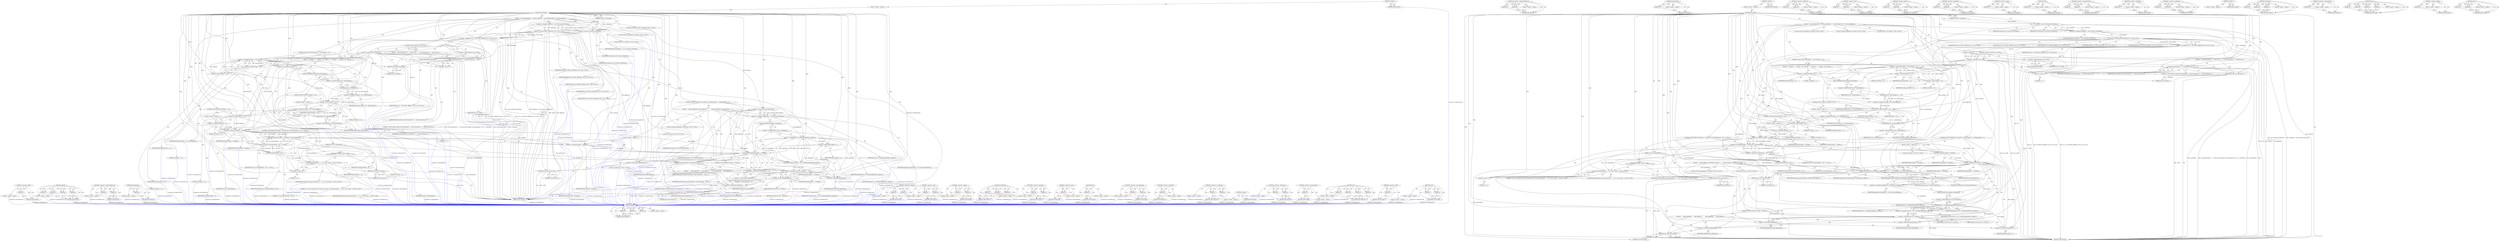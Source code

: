 digraph "strstr" {
vulnerable_251 [label=<(METHOD,sprintf)>];
vulnerable_252 [label=<(PARAM,p1)>];
vulnerable_253 [label=<(PARAM,p2)>];
vulnerable_254 [label=<(PARAM,p3)>];
vulnerable_255 [label=<(BLOCK,&lt;empty&gt;,&lt;empty&gt;)>];
vulnerable_256 [label=<(METHOD_RETURN,ANY)>];
vulnerable_202 [label=<(METHOD,&lt;operator&gt;.indirectFieldAccess)>];
vulnerable_203 [label=<(PARAM,p1)>];
vulnerable_204 [label=<(PARAM,p2)>];
vulnerable_205 [label=<(BLOCK,&lt;empty&gt;,&lt;empty&gt;)>];
vulnerable_206 [label=<(METHOD_RETURN,ANY)>];
vulnerable_228 [label=<(METHOD,getNumPages)>];
vulnerable_229 [label=<(PARAM,p1)>];
vulnerable_230 [label=<(BLOCK,&lt;empty&gt;,&lt;empty&gt;)>];
vulnerable_231 [label=<(METHOD_RETURN,ANY)>];
vulnerable_6 [label=<(METHOD,&lt;global&gt;)<SUB>1</SUB>>];
vulnerable_7 [label=<(BLOCK,&lt;empty&gt;,&lt;empty&gt;)<SUB>1</SUB>>];
vulnerable_8 [label=<(METHOD,extractPages)<SUB>1</SUB>>];
vulnerable_9 [label=<(PARAM,const char *srcFileName)<SUB>1</SUB>>];
vulnerable_10 [label=<(PARAM,const char *destFileName)<SUB>1</SUB>>];
vulnerable_11 [label=<(BLOCK,{
  char pathName[1024];
   GooString *gfileNam...,{
  char pathName[1024];
   GooString *gfileNam...)<SUB>1</SUB>>];
vulnerable_12 [label="<(LOCAL,char[1024] pathName: char[1024])<SUB>2</SUB>>"];
vulnerable_13 [label="<(LOCAL,GooString* gfileName: GooString*)<SUB>3</SUB>>"];
vulnerable_14 [label=<(&lt;operator&gt;.assignment,*gfileName = new GooString (srcFileName))<SUB>3</SUB>>];
vulnerable_15 [label=<(IDENTIFIER,gfileName,*gfileName = new GooString (srcFileName))<SUB>3</SUB>>];
vulnerable_16 [label=<(&lt;operator&gt;.new,new GooString (srcFileName))<SUB>3</SUB>>];
vulnerable_17 [label=<(IDENTIFIER,GooString,new GooString (srcFileName))<SUB>3</SUB>>];
vulnerable_18 [label=<(IDENTIFIER,srcFileName,new GooString (srcFileName))<SUB>3</SUB>>];
vulnerable_19 [label="<(LOCAL,PDFDoc* doc: PDFDoc*)<SUB>4</SUB>>"];
vulnerable_20 [label=<(&lt;operator&gt;.assignment,*doc = new PDFDoc (gfileName, NULL, NULL, NULL))<SUB>4</SUB>>];
vulnerable_21 [label=<(IDENTIFIER,doc,*doc = new PDFDoc (gfileName, NULL, NULL, NULL))<SUB>4</SUB>>];
vulnerable_22 [label=<(&lt;operator&gt;.new,new PDFDoc (gfileName, NULL, NULL, NULL))<SUB>4</SUB>>];
vulnerable_23 [label=<(IDENTIFIER,PDFDoc,new PDFDoc (gfileName, NULL, NULL, NULL))<SUB>4</SUB>>];
vulnerable_24 [label=<(IDENTIFIER,gfileName,new PDFDoc (gfileName, NULL, NULL, NULL))<SUB>4</SUB>>];
vulnerable_25 [label=<(IDENTIFIER,NULL,new PDFDoc (gfileName, NULL, NULL, NULL))<SUB>4</SUB>>];
vulnerable_26 [label=<(IDENTIFIER,NULL,new PDFDoc (gfileName, NULL, NULL, NULL))<SUB>4</SUB>>];
vulnerable_27 [label=<(IDENTIFIER,NULL,new PDFDoc (gfileName, NULL, NULL, NULL))<SUB>4</SUB>>];
vulnerable_28 [label=<(CONTROL_STRUCTURE,IF,if (!doc-&gt;isOk()))<SUB>6</SUB>>];
vulnerable_29 [label=<(&lt;operator&gt;.logicalNot,!doc-&gt;isOk())<SUB>6</SUB>>];
vulnerable_30 [label=<(isOk,doc-&gt;isOk())<SUB>6</SUB>>];
vulnerable_31 [label=<(&lt;operator&gt;.indirectFieldAccess,doc-&gt;isOk)<SUB>6</SUB>>];
vulnerable_32 [label=<(IDENTIFIER,doc,doc-&gt;isOk())<SUB>6</SUB>>];
vulnerable_33 [label=<(FIELD_IDENTIFIER,isOk,isOk)<SUB>6</SUB>>];
vulnerable_34 [label=<(BLOCK,{
    error(errSyntaxError, -1, &quot;Could not extr...,{
    error(errSyntaxError, -1, &quot;Could not extr...)<SUB>6</SUB>>];
vulnerable_35 [label=<(error,error(errSyntaxError, -1, &quot;Could not extract pa...)<SUB>7</SUB>>];
vulnerable_36 [label=<(IDENTIFIER,errSyntaxError,error(errSyntaxError, -1, &quot;Could not extract pa...)<SUB>7</SUB>>];
vulnerable_37 [label=<(&lt;operator&gt;.minus,-1)<SUB>7</SUB>>];
vulnerable_38 [label=<(LITERAL,1,-1)<SUB>7</SUB>>];
vulnerable_39 [label=<(LITERAL,&quot;Could not extract page(s) from damaged file ('...,error(errSyntaxError, -1, &quot;Could not extract pa...)<SUB>7</SUB>>];
vulnerable_40 [label=<(IDENTIFIER,srcFileName,error(errSyntaxError, -1, &quot;Could not extract pa...)<SUB>7</SUB>>];
vulnerable_41 [label=<(RETURN,return false;,return false;)<SUB>8</SUB>>];
vulnerable_42 [label=<(LITERAL,false,return false;)<SUB>8</SUB>>];
vulnerable_43 [label=<(CONTROL_STRUCTURE,IF,if (firstPage == 0 &amp;&amp; lastPage == 0))<SUB>11</SUB>>];
vulnerable_44 [label=<(&lt;operator&gt;.logicalAnd,firstPage == 0 &amp;&amp; lastPage == 0)<SUB>11</SUB>>];
vulnerable_45 [label=<(&lt;operator&gt;.equals,firstPage == 0)<SUB>11</SUB>>];
vulnerable_46 [label=<(IDENTIFIER,firstPage,firstPage == 0)<SUB>11</SUB>>];
vulnerable_47 [label=<(LITERAL,0,firstPage == 0)<SUB>11</SUB>>];
vulnerable_48 [label=<(&lt;operator&gt;.equals,lastPage == 0)<SUB>11</SUB>>];
vulnerable_49 [label=<(IDENTIFIER,lastPage,lastPage == 0)<SUB>11</SUB>>];
vulnerable_50 [label=<(LITERAL,0,lastPage == 0)<SUB>11</SUB>>];
vulnerable_51 [label=<(BLOCK,{
    firstPage = 1;
    lastPage = doc-&gt;getNum...,{
    firstPage = 1;
    lastPage = doc-&gt;getNum...)<SUB>11</SUB>>];
vulnerable_52 [label=<(&lt;operator&gt;.assignment,firstPage = 1)<SUB>12</SUB>>];
vulnerable_53 [label=<(IDENTIFIER,firstPage,firstPage = 1)<SUB>12</SUB>>];
vulnerable_54 [label=<(LITERAL,1,firstPage = 1)<SUB>12</SUB>>];
vulnerable_55 [label=<(&lt;operator&gt;.assignment,lastPage = doc-&gt;getNumPages())<SUB>13</SUB>>];
vulnerable_56 [label=<(IDENTIFIER,lastPage,lastPage = doc-&gt;getNumPages())<SUB>13</SUB>>];
vulnerable_57 [label=<(getNumPages,doc-&gt;getNumPages())<SUB>13</SUB>>];
vulnerable_58 [label=<(&lt;operator&gt;.indirectFieldAccess,doc-&gt;getNumPages)<SUB>13</SUB>>];
vulnerable_59 [label=<(IDENTIFIER,doc,doc-&gt;getNumPages())<SUB>13</SUB>>];
vulnerable_60 [label=<(FIELD_IDENTIFIER,getNumPages,getNumPages)<SUB>13</SUB>>];
vulnerable_61 [label=<(CONTROL_STRUCTURE,IF,if (lastPage == 0))<SUB>15</SUB>>];
vulnerable_62 [label=<(&lt;operator&gt;.equals,lastPage == 0)<SUB>15</SUB>>];
vulnerable_63 [label=<(IDENTIFIER,lastPage,lastPage == 0)<SUB>15</SUB>>];
vulnerable_64 [label=<(LITERAL,0,lastPage == 0)<SUB>15</SUB>>];
vulnerable_65 [label=<(BLOCK,&lt;empty&gt;,&lt;empty&gt;)<SUB>16</SUB>>];
vulnerable_66 [label=<(&lt;operator&gt;.assignment,lastPage = doc-&gt;getNumPages())<SUB>16</SUB>>];
vulnerable_67 [label=<(IDENTIFIER,lastPage,lastPage = doc-&gt;getNumPages())<SUB>16</SUB>>];
vulnerable_68 [label=<(getNumPages,doc-&gt;getNumPages())<SUB>16</SUB>>];
vulnerable_69 [label=<(&lt;operator&gt;.indirectFieldAccess,doc-&gt;getNumPages)<SUB>16</SUB>>];
vulnerable_70 [label=<(IDENTIFIER,doc,doc-&gt;getNumPages())<SUB>16</SUB>>];
vulnerable_71 [label=<(FIELD_IDENTIFIER,getNumPages,getNumPages)<SUB>16</SUB>>];
vulnerable_72 [label=<(CONTROL_STRUCTURE,IF,if (firstPage == 0))<SUB>17</SUB>>];
vulnerable_73 [label=<(&lt;operator&gt;.equals,firstPage == 0)<SUB>17</SUB>>];
vulnerable_74 [label=<(IDENTIFIER,firstPage,firstPage == 0)<SUB>17</SUB>>];
vulnerable_75 [label=<(LITERAL,0,firstPage == 0)<SUB>17</SUB>>];
vulnerable_76 [label=<(BLOCK,&lt;empty&gt;,&lt;empty&gt;)<SUB>18</SUB>>];
vulnerable_77 [label=<(&lt;operator&gt;.assignment,firstPage = 1)<SUB>18</SUB>>];
vulnerable_78 [label=<(IDENTIFIER,firstPage,firstPage = 1)<SUB>18</SUB>>];
vulnerable_79 [label=<(LITERAL,1,firstPage = 1)<SUB>18</SUB>>];
vulnerable_80 [label=<(CONTROL_STRUCTURE,IF,if (firstPage != lastPage &amp;&amp; strstr(destFileName, &quot;%d&quot;) == NULL))<SUB>19</SUB>>];
vulnerable_81 [label=<(&lt;operator&gt;.logicalAnd,firstPage != lastPage &amp;&amp; strstr(destFileName, &quot;...)<SUB>19</SUB>>];
vulnerable_82 [label=<(&lt;operator&gt;.notEquals,firstPage != lastPage)<SUB>19</SUB>>];
vulnerable_83 [label=<(IDENTIFIER,firstPage,firstPage != lastPage)<SUB>19</SUB>>];
vulnerable_84 [label=<(IDENTIFIER,lastPage,firstPage != lastPage)<SUB>19</SUB>>];
vulnerable_85 [label=<(&lt;operator&gt;.equals,strstr(destFileName, &quot;%d&quot;) == NULL)<SUB>19</SUB>>];
vulnerable_86 [label=<(strstr,strstr(destFileName, &quot;%d&quot;))<SUB>19</SUB>>];
vulnerable_87 [label=<(IDENTIFIER,destFileName,strstr(destFileName, &quot;%d&quot;))<SUB>19</SUB>>];
vulnerable_88 [label=<(LITERAL,&quot;%d&quot;,strstr(destFileName, &quot;%d&quot;))<SUB>19</SUB>>];
vulnerable_89 [label=<(IDENTIFIER,NULL,strstr(destFileName, &quot;%d&quot;) == NULL)<SUB>19</SUB>>];
vulnerable_90 [label="<(BLOCK,{
    error(errSyntaxError, -1, &quot;'{0:s}' must c...,{
    error(errSyntaxError, -1, &quot;'{0:s}' must c...)<SUB>19</SUB>>"];
vulnerable_91 [label="<(error,error(errSyntaxError, -1, &quot;'{0:s}' must contain...)<SUB>20</SUB>>"];
vulnerable_92 [label="<(IDENTIFIER,errSyntaxError,error(errSyntaxError, -1, &quot;'{0:s}' must contain...)<SUB>20</SUB>>"];
vulnerable_93 [label=<(&lt;operator&gt;.minus,-1)<SUB>20</SUB>>];
vulnerable_94 [label=<(LITERAL,1,-1)<SUB>20</SUB>>];
vulnerable_95 [label="<(LITERAL,&quot;'{0:s}' must contain '%%d' if more than one pa...,error(errSyntaxError, -1, &quot;'{0:s}' must contain...)<SUB>20</SUB>>"];
vulnerable_96 [label="<(IDENTIFIER,destFileName,error(errSyntaxError, -1, &quot;'{0:s}' must contain...)<SUB>20</SUB>>"];
vulnerable_97 [label=<(RETURN,return false;,return false;)<SUB>21</SUB>>];
vulnerable_98 [label=<(LITERAL,false,return false;)<SUB>21</SUB>>];
vulnerable_99 [label=<(CONTROL_STRUCTURE,FOR,for (int pageNo = firstPage;pageNo &lt;= lastPage;pageNo++))<SUB>23</SUB>>];
vulnerable_100 [label=<(BLOCK,&lt;empty&gt;,&lt;empty&gt;)<SUB>23</SUB>>];
vulnerable_101 [label="<(LOCAL,int pageNo: int)<SUB>23</SUB>>"];
vulnerable_102 [label=<(&lt;operator&gt;.assignment,pageNo = firstPage)<SUB>23</SUB>>];
vulnerable_103 [label=<(IDENTIFIER,pageNo,pageNo = firstPage)<SUB>23</SUB>>];
vulnerable_104 [label=<(IDENTIFIER,firstPage,pageNo = firstPage)<SUB>23</SUB>>];
vulnerable_105 [label=<(&lt;operator&gt;.lessEqualsThan,pageNo &lt;= lastPage)<SUB>23</SUB>>];
vulnerable_106 [label=<(IDENTIFIER,pageNo,pageNo &lt;= lastPage)<SUB>23</SUB>>];
vulnerable_107 [label=<(IDENTIFIER,lastPage,pageNo &lt;= lastPage)<SUB>23</SUB>>];
vulnerable_108 [label=<(&lt;operator&gt;.postIncrement,pageNo++)<SUB>23</SUB>>];
vulnerable_109 [label=<(IDENTIFIER,pageNo,pageNo++)<SUB>23</SUB>>];
vulnerable_110 [label=<(BLOCK,{
    sprintf (pathName, destFileName, pageNo);...,{
    sprintf (pathName, destFileName, pageNo);...)<SUB>23</SUB>>];
vulnerable_111 [label=<(sprintf,sprintf (pathName, destFileName, pageNo))<SUB>24</SUB>>];
vulnerable_112 [label=<(IDENTIFIER,pathName,sprintf (pathName, destFileName, pageNo))<SUB>24</SUB>>];
vulnerable_113 [label=<(IDENTIFIER,destFileName,sprintf (pathName, destFileName, pageNo))<SUB>24</SUB>>];
vulnerable_114 [label=<(IDENTIFIER,pageNo,sprintf (pathName, destFileName, pageNo))<SUB>24</SUB>>];
vulnerable_115 [label="<(LOCAL,GooString* gpageName: GooString*)<SUB>25</SUB>>"];
vulnerable_116 [label=<(&lt;operator&gt;.assignment,*gpageName = new GooString (pathName))<SUB>25</SUB>>];
vulnerable_117 [label=<(IDENTIFIER,gpageName,*gpageName = new GooString (pathName))<SUB>25</SUB>>];
vulnerable_118 [label=<(&lt;operator&gt;.new,new GooString (pathName))<SUB>25</SUB>>];
vulnerable_119 [label=<(IDENTIFIER,GooString,new GooString (pathName))<SUB>25</SUB>>];
vulnerable_120 [label=<(IDENTIFIER,pathName,new GooString (pathName))<SUB>25</SUB>>];
vulnerable_121 [label="<(LOCAL,int errCode: int)<SUB>26</SUB>>"];
vulnerable_122 [label=<(&lt;operator&gt;.assignment,errCode = doc-&gt;savePageAs(gpageName, pageNo))<SUB>26</SUB>>];
vulnerable_123 [label=<(IDENTIFIER,errCode,errCode = doc-&gt;savePageAs(gpageName, pageNo))<SUB>26</SUB>>];
vulnerable_124 [label=<(savePageAs,doc-&gt;savePageAs(gpageName, pageNo))<SUB>26</SUB>>];
vulnerable_125 [label=<(&lt;operator&gt;.indirectFieldAccess,doc-&gt;savePageAs)<SUB>26</SUB>>];
vulnerable_126 [label=<(IDENTIFIER,doc,doc-&gt;savePageAs(gpageName, pageNo))<SUB>26</SUB>>];
vulnerable_127 [label=<(FIELD_IDENTIFIER,savePageAs,savePageAs)<SUB>26</SUB>>];
vulnerable_128 [label=<(IDENTIFIER,gpageName,doc-&gt;savePageAs(gpageName, pageNo))<SUB>26</SUB>>];
vulnerable_129 [label=<(IDENTIFIER,pageNo,doc-&gt;savePageAs(gpageName, pageNo))<SUB>26</SUB>>];
vulnerable_130 [label=<(CONTROL_STRUCTURE,IF,if (errCode != errNone))<SUB>27</SUB>>];
vulnerable_131 [label=<(&lt;operator&gt;.notEquals,errCode != errNone)<SUB>27</SUB>>];
vulnerable_132 [label=<(IDENTIFIER,errCode,errCode != errNone)<SUB>27</SUB>>];
vulnerable_133 [label=<(IDENTIFIER,errNone,errCode != errNone)<SUB>27</SUB>>];
vulnerable_134 [label=<(BLOCK,{
      delete gpageName;
      delete gfileNam...,{
      delete gpageName;
      delete gfileNam...)<SUB>27</SUB>>];
vulnerable_135 [label=<(&lt;operator&gt;.delete,delete gpageName)<SUB>28</SUB>>];
vulnerable_136 [label=<(IDENTIFIER,gpageName,delete gpageName)<SUB>28</SUB>>];
vulnerable_137 [label=<(&lt;operator&gt;.delete,delete gfileName)<SUB>29</SUB>>];
vulnerable_138 [label=<(IDENTIFIER,gfileName,delete gfileName)<SUB>29</SUB>>];
vulnerable_139 [label=<(RETURN,return false;,return false;)<SUB>30</SUB>>];
vulnerable_140 [label=<(LITERAL,false,return false;)<SUB>30</SUB>>];
vulnerable_141 [label=<(&lt;operator&gt;.delete,delete gpageName)<SUB>32</SUB>>];
vulnerable_142 [label=<(IDENTIFIER,gpageName,delete gpageName)<SUB>32</SUB>>];
vulnerable_143 [label=<(&lt;operator&gt;.delete,delete gfileName)<SUB>34</SUB>>];
vulnerable_144 [label=<(IDENTIFIER,gfileName,delete gfileName)<SUB>34</SUB>>];
vulnerable_145 [label=<(RETURN,return true;,return true;)<SUB>35</SUB>>];
vulnerable_146 [label=<(LITERAL,true,return true;)<SUB>35</SUB>>];
vulnerable_147 [label=<(METHOD_RETURN,bool)<SUB>1</SUB>>];
vulnerable_149 [label=<(METHOD_RETURN,ANY)<SUB>1</SUB>>];
vulnerable_232 [label=<(METHOD,&lt;operator&gt;.notEquals)>];
vulnerable_233 [label=<(PARAM,p1)>];
vulnerable_234 [label=<(PARAM,p2)>];
vulnerable_235 [label=<(BLOCK,&lt;empty&gt;,&lt;empty&gt;)>];
vulnerable_236 [label=<(METHOD_RETURN,ANY)>];
vulnerable_189 [label=<(METHOD,&lt;operator&gt;.new)>];
vulnerable_190 [label=<(PARAM,p1)>];
vulnerable_191 [label=<(PARAM,p2)>];
vulnerable_192 [label=<(BLOCK,&lt;empty&gt;,&lt;empty&gt;)>];
vulnerable_193 [label=<(METHOD_RETURN,ANY)>];
vulnerable_223 [label=<(METHOD,&lt;operator&gt;.equals)>];
vulnerable_224 [label=<(PARAM,p1)>];
vulnerable_225 [label=<(PARAM,p2)>];
vulnerable_226 [label=<(BLOCK,&lt;empty&gt;,&lt;empty&gt;)>];
vulnerable_227 [label=<(METHOD_RETURN,ANY)>];
vulnerable_218 [label=<(METHOD,&lt;operator&gt;.logicalAnd)>];
vulnerable_219 [label=<(PARAM,p1)>];
vulnerable_220 [label=<(PARAM,p2)>];
vulnerable_221 [label=<(BLOCK,&lt;empty&gt;,&lt;empty&gt;)>];
vulnerable_222 [label=<(METHOD_RETURN,ANY)>];
vulnerable_214 [label=<(METHOD,&lt;operator&gt;.minus)>];
vulnerable_215 [label=<(PARAM,p1)>];
vulnerable_216 [label=<(BLOCK,&lt;empty&gt;,&lt;empty&gt;)>];
vulnerable_217 [label=<(METHOD_RETURN,ANY)>];
vulnerable_198 [label=<(METHOD,isOk)>];
vulnerable_199 [label=<(PARAM,p1)>];
vulnerable_200 [label=<(BLOCK,&lt;empty&gt;,&lt;empty&gt;)>];
vulnerable_201 [label=<(METHOD_RETURN,ANY)>];
vulnerable_242 [label=<(METHOD,&lt;operator&gt;.lessEqualsThan)>];
vulnerable_243 [label=<(PARAM,p1)>];
vulnerable_244 [label=<(PARAM,p2)>];
vulnerable_245 [label=<(BLOCK,&lt;empty&gt;,&lt;empty&gt;)>];
vulnerable_246 [label=<(METHOD_RETURN,ANY)>];
vulnerable_194 [label=<(METHOD,&lt;operator&gt;.logicalNot)>];
vulnerable_195 [label=<(PARAM,p1)>];
vulnerable_196 [label=<(BLOCK,&lt;empty&gt;,&lt;empty&gt;)>];
vulnerable_197 [label=<(METHOD_RETURN,ANY)>];
vulnerable_184 [label=<(METHOD,&lt;operator&gt;.assignment)>];
vulnerable_185 [label=<(PARAM,p1)>];
vulnerable_186 [label=<(PARAM,p2)>];
vulnerable_187 [label=<(BLOCK,&lt;empty&gt;,&lt;empty&gt;)>];
vulnerable_188 [label=<(METHOD_RETURN,ANY)>];
vulnerable_178 [label=<(METHOD,&lt;global&gt;)<SUB>1</SUB>>];
vulnerable_179 [label=<(BLOCK,&lt;empty&gt;,&lt;empty&gt;)>];
vulnerable_180 [label=<(METHOD_RETURN,ANY)>];
vulnerable_257 [label=<(METHOD,savePageAs)>];
vulnerable_258 [label=<(PARAM,p1)>];
vulnerable_259 [label=<(PARAM,p2)>];
vulnerable_260 [label=<(PARAM,p3)>];
vulnerable_261 [label=<(BLOCK,&lt;empty&gt;,&lt;empty&gt;)>];
vulnerable_262 [label=<(METHOD_RETURN,ANY)>];
vulnerable_247 [label=<(METHOD,&lt;operator&gt;.postIncrement)>];
vulnerable_248 [label=<(PARAM,p1)>];
vulnerable_249 [label=<(BLOCK,&lt;empty&gt;,&lt;empty&gt;)>];
vulnerable_250 [label=<(METHOD_RETURN,ANY)>];
vulnerable_207 [label=<(METHOD,error)>];
vulnerable_208 [label=<(PARAM,p1)>];
vulnerable_209 [label=<(PARAM,p2)>];
vulnerable_210 [label=<(PARAM,p3)>];
vulnerable_211 [label=<(PARAM,p4)>];
vulnerable_212 [label=<(BLOCK,&lt;empty&gt;,&lt;empty&gt;)>];
vulnerable_213 [label=<(METHOD_RETURN,ANY)>];
vulnerable_263 [label=<(METHOD,&lt;operator&gt;.delete)>];
vulnerable_264 [label=<(PARAM,p1)>];
vulnerable_265 [label=<(BLOCK,&lt;empty&gt;,&lt;empty&gt;)>];
vulnerable_266 [label=<(METHOD_RETURN,ANY)>];
vulnerable_237 [label=<(METHOD,strstr)>];
vulnerable_238 [label=<(PARAM,p1)>];
vulnerable_239 [label=<(PARAM,p2)>];
vulnerable_240 [label=<(BLOCK,&lt;empty&gt;,&lt;empty&gt;)>];
vulnerable_241 [label=<(METHOD_RETURN,ANY)>];
fixed_277 [label=<(METHOD,&lt;operator&gt;.delete)>];
fixed_278 [label=<(PARAM,p1)>];
fixed_279 [label=<(BLOCK,&lt;empty&gt;,&lt;empty&gt;)>];
fixed_280 [label=<(METHOD_RETURN,ANY)>];
fixed_255 [label=<(METHOD,snprintf)>];
fixed_256 [label=<(PARAM,p1)>];
fixed_257 [label=<(PARAM,p2)>];
fixed_258 [label=<(PARAM,p3)>];
fixed_259 [label=<(PARAM,p4)>];
fixed_260 [label=<(BLOCK,&lt;empty&gt;,&lt;empty&gt;)>];
fixed_261 [label=<(METHOD_RETURN,ANY)>];
fixed_206 [label=<(METHOD,&lt;operator&gt;.indirectFieldAccess)>];
fixed_207 [label=<(PARAM,p1)>];
fixed_208 [label=<(PARAM,p2)>];
fixed_209 [label=<(BLOCK,&lt;empty&gt;,&lt;empty&gt;)>];
fixed_210 [label=<(METHOD_RETURN,ANY)>];
fixed_232 [label=<(METHOD,getNumPages)>];
fixed_233 [label=<(PARAM,p1)>];
fixed_234 [label=<(BLOCK,&lt;empty&gt;,&lt;empty&gt;)>];
fixed_235 [label=<(METHOD_RETURN,ANY)>];
fixed_6 [label=<(METHOD,&lt;global&gt;)<SUB>1</SUB>>];
fixed_7 [label=<(BLOCK,&lt;empty&gt;,&lt;empty&gt;)<SUB>1</SUB>>];
fixed_8 [label=<(METHOD,extractPages)<SUB>1</SUB>>];
fixed_9 [label=<(PARAM,const char *srcFileName)<SUB>1</SUB>>];
fixed_10 [label=<(PARAM,const char *destFileName)<SUB>1</SUB>>];
fixed_11 [label=<(BLOCK,{
  char pathName[4096];
   GooString *gfileNam...,{
  char pathName[4096];
   GooString *gfileNam...)<SUB>1</SUB>>];
fixed_12 [label="<(LOCAL,char[4096] pathName: char[4096])<SUB>2</SUB>>"];
fixed_13 [label="<(LOCAL,GooString* gfileName: GooString*)<SUB>3</SUB>>"];
fixed_14 [label=<(&lt;operator&gt;.assignment,*gfileName = new GooString (srcFileName))<SUB>3</SUB>>];
fixed_15 [label=<(IDENTIFIER,gfileName,*gfileName = new GooString (srcFileName))<SUB>3</SUB>>];
fixed_16 [label=<(&lt;operator&gt;.new,new GooString (srcFileName))<SUB>3</SUB>>];
fixed_17 [label=<(IDENTIFIER,GooString,new GooString (srcFileName))<SUB>3</SUB>>];
fixed_18 [label=<(IDENTIFIER,srcFileName,new GooString (srcFileName))<SUB>3</SUB>>];
fixed_19 [label="<(LOCAL,PDFDoc* doc: PDFDoc*)<SUB>4</SUB>>"];
fixed_20 [label=<(&lt;operator&gt;.assignment,*doc = new PDFDoc (gfileName, NULL, NULL, NULL))<SUB>4</SUB>>];
fixed_21 [label=<(IDENTIFIER,doc,*doc = new PDFDoc (gfileName, NULL, NULL, NULL))<SUB>4</SUB>>];
fixed_22 [label=<(&lt;operator&gt;.new,new PDFDoc (gfileName, NULL, NULL, NULL))<SUB>4</SUB>>];
fixed_23 [label=<(IDENTIFIER,PDFDoc,new PDFDoc (gfileName, NULL, NULL, NULL))<SUB>4</SUB>>];
fixed_24 [label=<(IDENTIFIER,gfileName,new PDFDoc (gfileName, NULL, NULL, NULL))<SUB>4</SUB>>];
fixed_25 [label=<(IDENTIFIER,NULL,new PDFDoc (gfileName, NULL, NULL, NULL))<SUB>4</SUB>>];
fixed_26 [label=<(IDENTIFIER,NULL,new PDFDoc (gfileName, NULL, NULL, NULL))<SUB>4</SUB>>];
fixed_27 [label=<(IDENTIFIER,NULL,new PDFDoc (gfileName, NULL, NULL, NULL))<SUB>4</SUB>>];
fixed_28 [label=<(CONTROL_STRUCTURE,IF,if (!doc-&gt;isOk()))<SUB>6</SUB>>];
fixed_29 [label=<(&lt;operator&gt;.logicalNot,!doc-&gt;isOk())<SUB>6</SUB>>];
fixed_30 [label=<(isOk,doc-&gt;isOk())<SUB>6</SUB>>];
fixed_31 [label=<(&lt;operator&gt;.indirectFieldAccess,doc-&gt;isOk)<SUB>6</SUB>>];
fixed_32 [label=<(IDENTIFIER,doc,doc-&gt;isOk())<SUB>6</SUB>>];
fixed_33 [label=<(FIELD_IDENTIFIER,isOk,isOk)<SUB>6</SUB>>];
fixed_34 [label=<(BLOCK,{
    error(errSyntaxError, -1, &quot;Could not extr...,{
    error(errSyntaxError, -1, &quot;Could not extr...)<SUB>6</SUB>>];
fixed_35 [label=<(error,error(errSyntaxError, -1, &quot;Could not extract pa...)<SUB>7</SUB>>];
fixed_36 [label=<(IDENTIFIER,errSyntaxError,error(errSyntaxError, -1, &quot;Could not extract pa...)<SUB>7</SUB>>];
fixed_37 [label=<(&lt;operator&gt;.minus,-1)<SUB>7</SUB>>];
fixed_38 [label=<(LITERAL,1,-1)<SUB>7</SUB>>];
fixed_39 [label=<(LITERAL,&quot;Could not extract page(s) from damaged file ('...,error(errSyntaxError, -1, &quot;Could not extract pa...)<SUB>7</SUB>>];
fixed_40 [label=<(IDENTIFIER,srcFileName,error(errSyntaxError, -1, &quot;Could not extract pa...)<SUB>7</SUB>>];
fixed_41 [label=<(RETURN,return false;,return false;)<SUB>8</SUB>>];
fixed_42 [label=<(LITERAL,false,return false;)<SUB>8</SUB>>];
fixed_43 [label=<(CONTROL_STRUCTURE,IF,if (firstPage == 0 &amp;&amp; lastPage == 0))<SUB>11</SUB>>];
fixed_44 [label=<(&lt;operator&gt;.logicalAnd,firstPage == 0 &amp;&amp; lastPage == 0)<SUB>11</SUB>>];
fixed_45 [label=<(&lt;operator&gt;.equals,firstPage == 0)<SUB>11</SUB>>];
fixed_46 [label=<(IDENTIFIER,firstPage,firstPage == 0)<SUB>11</SUB>>];
fixed_47 [label=<(LITERAL,0,firstPage == 0)<SUB>11</SUB>>];
fixed_48 [label=<(&lt;operator&gt;.equals,lastPage == 0)<SUB>11</SUB>>];
fixed_49 [label=<(IDENTIFIER,lastPage,lastPage == 0)<SUB>11</SUB>>];
fixed_50 [label=<(LITERAL,0,lastPage == 0)<SUB>11</SUB>>];
fixed_51 [label=<(BLOCK,{
    firstPage = 1;
    lastPage = doc-&gt;getNum...,{
    firstPage = 1;
    lastPage = doc-&gt;getNum...)<SUB>11</SUB>>];
fixed_52 [label=<(&lt;operator&gt;.assignment,firstPage = 1)<SUB>12</SUB>>];
fixed_53 [label=<(IDENTIFIER,firstPage,firstPage = 1)<SUB>12</SUB>>];
fixed_54 [label=<(LITERAL,1,firstPage = 1)<SUB>12</SUB>>];
fixed_55 [label=<(&lt;operator&gt;.assignment,lastPage = doc-&gt;getNumPages())<SUB>13</SUB>>];
fixed_56 [label=<(IDENTIFIER,lastPage,lastPage = doc-&gt;getNumPages())<SUB>13</SUB>>];
fixed_57 [label=<(getNumPages,doc-&gt;getNumPages())<SUB>13</SUB>>];
fixed_58 [label=<(&lt;operator&gt;.indirectFieldAccess,doc-&gt;getNumPages)<SUB>13</SUB>>];
fixed_59 [label=<(IDENTIFIER,doc,doc-&gt;getNumPages())<SUB>13</SUB>>];
fixed_60 [label=<(FIELD_IDENTIFIER,getNumPages,getNumPages)<SUB>13</SUB>>];
fixed_61 [label=<(CONTROL_STRUCTURE,IF,if (lastPage == 0))<SUB>15</SUB>>];
fixed_62 [label=<(&lt;operator&gt;.equals,lastPage == 0)<SUB>15</SUB>>];
fixed_63 [label=<(IDENTIFIER,lastPage,lastPage == 0)<SUB>15</SUB>>];
fixed_64 [label=<(LITERAL,0,lastPage == 0)<SUB>15</SUB>>];
fixed_65 [label=<(BLOCK,&lt;empty&gt;,&lt;empty&gt;)<SUB>16</SUB>>];
fixed_66 [label=<(&lt;operator&gt;.assignment,lastPage = doc-&gt;getNumPages())<SUB>16</SUB>>];
fixed_67 [label=<(IDENTIFIER,lastPage,lastPage = doc-&gt;getNumPages())<SUB>16</SUB>>];
fixed_68 [label=<(getNumPages,doc-&gt;getNumPages())<SUB>16</SUB>>];
fixed_69 [label=<(&lt;operator&gt;.indirectFieldAccess,doc-&gt;getNumPages)<SUB>16</SUB>>];
fixed_70 [label=<(IDENTIFIER,doc,doc-&gt;getNumPages())<SUB>16</SUB>>];
fixed_71 [label=<(FIELD_IDENTIFIER,getNumPages,getNumPages)<SUB>16</SUB>>];
fixed_72 [label=<(CONTROL_STRUCTURE,IF,if (firstPage == 0))<SUB>17</SUB>>];
fixed_73 [label=<(&lt;operator&gt;.equals,firstPage == 0)<SUB>17</SUB>>];
fixed_74 [label=<(IDENTIFIER,firstPage,firstPage == 0)<SUB>17</SUB>>];
fixed_75 [label=<(LITERAL,0,firstPage == 0)<SUB>17</SUB>>];
fixed_76 [label=<(BLOCK,&lt;empty&gt;,&lt;empty&gt;)<SUB>18</SUB>>];
fixed_77 [label=<(&lt;operator&gt;.assignment,firstPage = 1)<SUB>18</SUB>>];
fixed_78 [label=<(IDENTIFIER,firstPage,firstPage = 1)<SUB>18</SUB>>];
fixed_79 [label=<(LITERAL,1,firstPage = 1)<SUB>18</SUB>>];
fixed_80 [label=<(CONTROL_STRUCTURE,IF,if (firstPage != lastPage &amp;&amp; strstr(destFileName, &quot;%d&quot;) == NULL))<SUB>19</SUB>>];
fixed_81 [label=<(&lt;operator&gt;.logicalAnd,firstPage != lastPage &amp;&amp; strstr(destFileName, &quot;...)<SUB>19</SUB>>];
fixed_82 [label=<(&lt;operator&gt;.notEquals,firstPage != lastPage)<SUB>19</SUB>>];
fixed_83 [label=<(IDENTIFIER,firstPage,firstPage != lastPage)<SUB>19</SUB>>];
fixed_84 [label=<(IDENTIFIER,lastPage,firstPage != lastPage)<SUB>19</SUB>>];
fixed_85 [label=<(&lt;operator&gt;.equals,strstr(destFileName, &quot;%d&quot;) == NULL)<SUB>19</SUB>>];
fixed_86 [label=<(strstr,strstr(destFileName, &quot;%d&quot;))<SUB>19</SUB>>];
fixed_87 [label=<(IDENTIFIER,destFileName,strstr(destFileName, &quot;%d&quot;))<SUB>19</SUB>>];
fixed_88 [label=<(LITERAL,&quot;%d&quot;,strstr(destFileName, &quot;%d&quot;))<SUB>19</SUB>>];
fixed_89 [label=<(IDENTIFIER,NULL,strstr(destFileName, &quot;%d&quot;) == NULL)<SUB>19</SUB>>];
fixed_90 [label="<(BLOCK,{
    error(errSyntaxError, -1, &quot;'{0:s}' must c...,{
    error(errSyntaxError, -1, &quot;'{0:s}' must c...)<SUB>19</SUB>>"];
fixed_91 [label="<(error,error(errSyntaxError, -1, &quot;'{0:s}' must contain...)<SUB>20</SUB>>"];
fixed_92 [label="<(IDENTIFIER,errSyntaxError,error(errSyntaxError, -1, &quot;'{0:s}' must contain...)<SUB>20</SUB>>"];
fixed_93 [label=<(&lt;operator&gt;.minus,-1)<SUB>20</SUB>>];
fixed_94 [label=<(LITERAL,1,-1)<SUB>20</SUB>>];
fixed_95 [label="<(LITERAL,&quot;'{0:s}' must contain '%%d' if more than one pa...,error(errSyntaxError, -1, &quot;'{0:s}' must contain...)<SUB>20</SUB>>"];
fixed_96 [label="<(IDENTIFIER,destFileName,error(errSyntaxError, -1, &quot;'{0:s}' must contain...)<SUB>20</SUB>>"];
fixed_97 [label=<(RETURN,return false;,return false;)<SUB>21</SUB>>];
fixed_98 [label=<(LITERAL,false,return false;)<SUB>21</SUB>>];
fixed_99 [label=<(CONTROL_STRUCTURE,FOR,for (int pageNo = firstPage;pageNo &lt;= lastPage;pageNo++))<SUB>23</SUB>>];
fixed_100 [label=<(BLOCK,&lt;empty&gt;,&lt;empty&gt;)<SUB>23</SUB>>];
fixed_101 [label="<(LOCAL,int pageNo: int)<SUB>23</SUB>>"];
fixed_102 [label=<(&lt;operator&gt;.assignment,pageNo = firstPage)<SUB>23</SUB>>];
fixed_103 [label=<(IDENTIFIER,pageNo,pageNo = firstPage)<SUB>23</SUB>>];
fixed_104 [label=<(IDENTIFIER,firstPage,pageNo = firstPage)<SUB>23</SUB>>];
fixed_105 [label=<(&lt;operator&gt;.lessEqualsThan,pageNo &lt;= lastPage)<SUB>23</SUB>>];
fixed_106 [label=<(IDENTIFIER,pageNo,pageNo &lt;= lastPage)<SUB>23</SUB>>];
fixed_107 [label=<(IDENTIFIER,lastPage,pageNo &lt;= lastPage)<SUB>23</SUB>>];
fixed_108 [label=<(&lt;operator&gt;.postIncrement,pageNo++)<SUB>23</SUB>>];
fixed_109 [label=<(IDENTIFIER,pageNo,pageNo++)<SUB>23</SUB>>];
fixed_110 [label=<(BLOCK,{
    snprintf (pathName, sizeof (pathName) - 1...,{
    snprintf (pathName, sizeof (pathName) - 1...)<SUB>23</SUB>>];
fixed_111 [label=<(snprintf,snprintf (pathName, sizeof (pathName) - 1, dest...)<SUB>24</SUB>>];
fixed_112 [label=<(IDENTIFIER,pathName,snprintf (pathName, sizeof (pathName) - 1, dest...)<SUB>24</SUB>>];
fixed_113 [label=<(&lt;operator&gt;.subtraction,sizeof (pathName) - 1)<SUB>24</SUB>>];
fixed_114 [label=<(&lt;operator&gt;.sizeOf,sizeof (pathName))<SUB>24</SUB>>];
fixed_115 [label=<(IDENTIFIER,pathName,sizeof (pathName))<SUB>24</SUB>>];
fixed_116 [label=<(LITERAL,1,sizeof (pathName) - 1)<SUB>24</SUB>>];
fixed_117 [label=<(IDENTIFIER,destFileName,snprintf (pathName, sizeof (pathName) - 1, dest...)<SUB>24</SUB>>];
fixed_118 [label=<(IDENTIFIER,pageNo,snprintf (pathName, sizeof (pathName) - 1, dest...)<SUB>24</SUB>>];
fixed_119 [label="<(LOCAL,GooString* gpageName: GooString*)<SUB>25</SUB>>"];
fixed_120 [label=<(&lt;operator&gt;.assignment,*gpageName = new GooString (pathName))<SUB>25</SUB>>];
fixed_121 [label=<(IDENTIFIER,gpageName,*gpageName = new GooString (pathName))<SUB>25</SUB>>];
fixed_122 [label=<(&lt;operator&gt;.new,new GooString (pathName))<SUB>25</SUB>>];
fixed_123 [label=<(IDENTIFIER,GooString,new GooString (pathName))<SUB>25</SUB>>];
fixed_124 [label=<(IDENTIFIER,pathName,new GooString (pathName))<SUB>25</SUB>>];
fixed_125 [label="<(LOCAL,int errCode: int)<SUB>26</SUB>>"];
fixed_126 [label=<(&lt;operator&gt;.assignment,errCode = doc-&gt;savePageAs(gpageName, pageNo))<SUB>26</SUB>>];
fixed_127 [label=<(IDENTIFIER,errCode,errCode = doc-&gt;savePageAs(gpageName, pageNo))<SUB>26</SUB>>];
fixed_128 [label=<(savePageAs,doc-&gt;savePageAs(gpageName, pageNo))<SUB>26</SUB>>];
fixed_129 [label=<(&lt;operator&gt;.indirectFieldAccess,doc-&gt;savePageAs)<SUB>26</SUB>>];
fixed_130 [label=<(IDENTIFIER,doc,doc-&gt;savePageAs(gpageName, pageNo))<SUB>26</SUB>>];
fixed_131 [label=<(FIELD_IDENTIFIER,savePageAs,savePageAs)<SUB>26</SUB>>];
fixed_132 [label=<(IDENTIFIER,gpageName,doc-&gt;savePageAs(gpageName, pageNo))<SUB>26</SUB>>];
fixed_133 [label=<(IDENTIFIER,pageNo,doc-&gt;savePageAs(gpageName, pageNo))<SUB>26</SUB>>];
fixed_134 [label=<(CONTROL_STRUCTURE,IF,if (errCode != errNone))<SUB>27</SUB>>];
fixed_135 [label=<(&lt;operator&gt;.notEquals,errCode != errNone)<SUB>27</SUB>>];
fixed_136 [label=<(IDENTIFIER,errCode,errCode != errNone)<SUB>27</SUB>>];
fixed_137 [label=<(IDENTIFIER,errNone,errCode != errNone)<SUB>27</SUB>>];
fixed_138 [label=<(BLOCK,{
      delete gpageName;
      delete gfileNam...,{
      delete gpageName;
      delete gfileNam...)<SUB>27</SUB>>];
fixed_139 [label=<(&lt;operator&gt;.delete,delete gpageName)<SUB>28</SUB>>];
fixed_140 [label=<(IDENTIFIER,gpageName,delete gpageName)<SUB>28</SUB>>];
fixed_141 [label=<(&lt;operator&gt;.delete,delete gfileName)<SUB>29</SUB>>];
fixed_142 [label=<(IDENTIFIER,gfileName,delete gfileName)<SUB>29</SUB>>];
fixed_143 [label=<(RETURN,return false;,return false;)<SUB>30</SUB>>];
fixed_144 [label=<(LITERAL,false,return false;)<SUB>30</SUB>>];
fixed_145 [label=<(&lt;operator&gt;.delete,delete gpageName)<SUB>32</SUB>>];
fixed_146 [label=<(IDENTIFIER,gpageName,delete gpageName)<SUB>32</SUB>>];
fixed_147 [label=<(&lt;operator&gt;.delete,delete gfileName)<SUB>34</SUB>>];
fixed_148 [label=<(IDENTIFIER,gfileName,delete gfileName)<SUB>34</SUB>>];
fixed_149 [label=<(RETURN,return true;,return true;)<SUB>35</SUB>>];
fixed_150 [label=<(LITERAL,true,return true;)<SUB>35</SUB>>];
fixed_151 [label=<(METHOD_RETURN,bool)<SUB>1</SUB>>];
fixed_153 [label=<(METHOD_RETURN,ANY)<SUB>1</SUB>>];
fixed_236 [label=<(METHOD,&lt;operator&gt;.notEquals)>];
fixed_237 [label=<(PARAM,p1)>];
fixed_238 [label=<(PARAM,p2)>];
fixed_239 [label=<(BLOCK,&lt;empty&gt;,&lt;empty&gt;)>];
fixed_240 [label=<(METHOD_RETURN,ANY)>];
fixed_193 [label=<(METHOD,&lt;operator&gt;.new)>];
fixed_194 [label=<(PARAM,p1)>];
fixed_195 [label=<(PARAM,p2)>];
fixed_196 [label=<(BLOCK,&lt;empty&gt;,&lt;empty&gt;)>];
fixed_197 [label=<(METHOD_RETURN,ANY)>];
fixed_227 [label=<(METHOD,&lt;operator&gt;.equals)>];
fixed_228 [label=<(PARAM,p1)>];
fixed_229 [label=<(PARAM,p2)>];
fixed_230 [label=<(BLOCK,&lt;empty&gt;,&lt;empty&gt;)>];
fixed_231 [label=<(METHOD_RETURN,ANY)>];
fixed_271 [label=<(METHOD,savePageAs)>];
fixed_272 [label=<(PARAM,p1)>];
fixed_273 [label=<(PARAM,p2)>];
fixed_274 [label=<(PARAM,p3)>];
fixed_275 [label=<(BLOCK,&lt;empty&gt;,&lt;empty&gt;)>];
fixed_276 [label=<(METHOD_RETURN,ANY)>];
fixed_222 [label=<(METHOD,&lt;operator&gt;.logicalAnd)>];
fixed_223 [label=<(PARAM,p1)>];
fixed_224 [label=<(PARAM,p2)>];
fixed_225 [label=<(BLOCK,&lt;empty&gt;,&lt;empty&gt;)>];
fixed_226 [label=<(METHOD_RETURN,ANY)>];
fixed_218 [label=<(METHOD,&lt;operator&gt;.minus)>];
fixed_219 [label=<(PARAM,p1)>];
fixed_220 [label=<(BLOCK,&lt;empty&gt;,&lt;empty&gt;)>];
fixed_221 [label=<(METHOD_RETURN,ANY)>];
fixed_202 [label=<(METHOD,isOk)>];
fixed_203 [label=<(PARAM,p1)>];
fixed_204 [label=<(BLOCK,&lt;empty&gt;,&lt;empty&gt;)>];
fixed_205 [label=<(METHOD_RETURN,ANY)>];
fixed_246 [label=<(METHOD,&lt;operator&gt;.lessEqualsThan)>];
fixed_247 [label=<(PARAM,p1)>];
fixed_248 [label=<(PARAM,p2)>];
fixed_249 [label=<(BLOCK,&lt;empty&gt;,&lt;empty&gt;)>];
fixed_250 [label=<(METHOD_RETURN,ANY)>];
fixed_198 [label=<(METHOD,&lt;operator&gt;.logicalNot)>];
fixed_199 [label=<(PARAM,p1)>];
fixed_200 [label=<(BLOCK,&lt;empty&gt;,&lt;empty&gt;)>];
fixed_201 [label=<(METHOD_RETURN,ANY)>];
fixed_188 [label=<(METHOD,&lt;operator&gt;.assignment)>];
fixed_189 [label=<(PARAM,p1)>];
fixed_190 [label=<(PARAM,p2)>];
fixed_191 [label=<(BLOCK,&lt;empty&gt;,&lt;empty&gt;)>];
fixed_192 [label=<(METHOD_RETURN,ANY)>];
fixed_182 [label=<(METHOD,&lt;global&gt;)<SUB>1</SUB>>];
fixed_183 [label=<(BLOCK,&lt;empty&gt;,&lt;empty&gt;)>];
fixed_184 [label=<(METHOD_RETURN,ANY)>];
fixed_262 [label=<(METHOD,&lt;operator&gt;.subtraction)>];
fixed_263 [label=<(PARAM,p1)>];
fixed_264 [label=<(PARAM,p2)>];
fixed_265 [label=<(BLOCK,&lt;empty&gt;,&lt;empty&gt;)>];
fixed_266 [label=<(METHOD_RETURN,ANY)>];
fixed_251 [label=<(METHOD,&lt;operator&gt;.postIncrement)>];
fixed_252 [label=<(PARAM,p1)>];
fixed_253 [label=<(BLOCK,&lt;empty&gt;,&lt;empty&gt;)>];
fixed_254 [label=<(METHOD_RETURN,ANY)>];
fixed_211 [label=<(METHOD,error)>];
fixed_212 [label=<(PARAM,p1)>];
fixed_213 [label=<(PARAM,p2)>];
fixed_214 [label=<(PARAM,p3)>];
fixed_215 [label=<(PARAM,p4)>];
fixed_216 [label=<(BLOCK,&lt;empty&gt;,&lt;empty&gt;)>];
fixed_217 [label=<(METHOD_RETURN,ANY)>];
fixed_267 [label=<(METHOD,&lt;operator&gt;.sizeOf)>];
fixed_268 [label=<(PARAM,p1)>];
fixed_269 [label=<(BLOCK,&lt;empty&gt;,&lt;empty&gt;)>];
fixed_270 [label=<(METHOD_RETURN,ANY)>];
fixed_241 [label=<(METHOD,strstr)>];
fixed_242 [label=<(PARAM,p1)>];
fixed_243 [label=<(PARAM,p2)>];
fixed_244 [label=<(BLOCK,&lt;empty&gt;,&lt;empty&gt;)>];
fixed_245 [label=<(METHOD_RETURN,ANY)>];
vulnerable_251 -> vulnerable_252  [key=0, label="AST: "];
vulnerable_251 -> vulnerable_252  [key=1, label="DDG: "];
vulnerable_251 -> vulnerable_255  [key=0, label="AST: "];
vulnerable_251 -> vulnerable_253  [key=0, label="AST: "];
vulnerable_251 -> vulnerable_253  [key=1, label="DDG: "];
vulnerable_251 -> vulnerable_256  [key=0, label="AST: "];
vulnerable_251 -> vulnerable_256  [key=1, label="CFG: "];
vulnerable_251 -> vulnerable_254  [key=0, label="AST: "];
vulnerable_251 -> vulnerable_254  [key=1, label="DDG: "];
vulnerable_252 -> vulnerable_256  [key=0, label="DDG: p1"];
vulnerable_253 -> vulnerable_256  [key=0, label="DDG: p2"];
vulnerable_254 -> vulnerable_256  [key=0, label="DDG: p3"];
vulnerable_202 -> vulnerable_203  [key=0, label="AST: "];
vulnerable_202 -> vulnerable_203  [key=1, label="DDG: "];
vulnerable_202 -> vulnerable_205  [key=0, label="AST: "];
vulnerable_202 -> vulnerable_204  [key=0, label="AST: "];
vulnerable_202 -> vulnerable_204  [key=1, label="DDG: "];
vulnerable_202 -> vulnerable_206  [key=0, label="AST: "];
vulnerable_202 -> vulnerable_206  [key=1, label="CFG: "];
vulnerable_203 -> vulnerable_206  [key=0, label="DDG: p1"];
vulnerable_204 -> vulnerable_206  [key=0, label="DDG: p2"];
vulnerable_228 -> vulnerable_229  [key=0, label="AST: "];
vulnerable_228 -> vulnerable_229  [key=1, label="DDG: "];
vulnerable_228 -> vulnerable_230  [key=0, label="AST: "];
vulnerable_228 -> vulnerable_231  [key=0, label="AST: "];
vulnerable_228 -> vulnerable_231  [key=1, label="CFG: "];
vulnerable_229 -> vulnerable_231  [key=0, label="DDG: p1"];
vulnerable_6 -> vulnerable_7  [key=0, label="AST: "];
vulnerable_6 -> vulnerable_149  [key=0, label="AST: "];
vulnerable_6 -> vulnerable_149  [key=1, label="CFG: "];
vulnerable_7 -> vulnerable_8  [key=0, label="AST: "];
vulnerable_8 -> vulnerable_9  [key=0, label="AST: "];
vulnerable_8 -> vulnerable_9  [key=1, label="DDG: "];
vulnerable_8 -> vulnerable_10  [key=0, label="AST: "];
vulnerable_8 -> vulnerable_10  [key=1, label="DDG: "];
vulnerable_8 -> vulnerable_11  [key=0, label="AST: "];
vulnerable_8 -> vulnerable_147  [key=0, label="AST: "];
vulnerable_8 -> vulnerable_16  [key=0, label="CFG: "];
vulnerable_8 -> vulnerable_16  [key=1, label="DDG: "];
vulnerable_8 -> vulnerable_145  [key=0, label="DDG: "];
vulnerable_8 -> vulnerable_143  [key=0, label="DDG: "];
vulnerable_8 -> vulnerable_146  [key=0, label="DDG: "];
vulnerable_8 -> vulnerable_22  [key=0, label="DDG: "];
vulnerable_8 -> vulnerable_41  [key=0, label="DDG: "];
vulnerable_8 -> vulnerable_52  [key=0, label="DDG: "];
vulnerable_8 -> vulnerable_62  [key=0, label="DDG: "];
vulnerable_8 -> vulnerable_73  [key=0, label="DDG: "];
vulnerable_8 -> vulnerable_77  [key=0, label="DDG: "];
vulnerable_8 -> vulnerable_97  [key=0, label="DDG: "];
vulnerable_8 -> vulnerable_102  [key=0, label="DDG: "];
vulnerable_8 -> vulnerable_105  [key=0, label="DDG: "];
vulnerable_8 -> vulnerable_108  [key=0, label="DDG: "];
vulnerable_8 -> vulnerable_35  [key=0, label="DDG: "];
vulnerable_8 -> vulnerable_42  [key=0, label="DDG: "];
vulnerable_8 -> vulnerable_45  [key=0, label="DDG: "];
vulnerable_8 -> vulnerable_48  [key=0, label="DDG: "];
vulnerable_8 -> vulnerable_82  [key=0, label="DDG: "];
vulnerable_8 -> vulnerable_85  [key=0, label="DDG: "];
vulnerable_8 -> vulnerable_91  [key=0, label="DDG: "];
vulnerable_8 -> vulnerable_98  [key=0, label="DDG: "];
vulnerable_8 -> vulnerable_111  [key=0, label="DDG: "];
vulnerable_8 -> vulnerable_141  [key=0, label="DDG: "];
vulnerable_8 -> vulnerable_37  [key=0, label="DDG: "];
vulnerable_8 -> vulnerable_86  [key=0, label="DDG: "];
vulnerable_8 -> vulnerable_93  [key=0, label="DDG: "];
vulnerable_8 -> vulnerable_118  [key=0, label="DDG: "];
vulnerable_8 -> vulnerable_124  [key=0, label="DDG: "];
vulnerable_8 -> vulnerable_131  [key=0, label="DDG: "];
vulnerable_8 -> vulnerable_139  [key=0, label="DDG: "];
vulnerable_8 -> vulnerable_135  [key=0, label="DDG: "];
vulnerable_8 -> vulnerable_137  [key=0, label="DDG: "];
vulnerable_8 -> vulnerable_140  [key=0, label="DDG: "];
vulnerable_9 -> vulnerable_16  [key=0, label="DDG: srcFileName"];
vulnerable_10 -> vulnerable_147  [key=0, label="DDG: destFileName"];
vulnerable_10 -> vulnerable_91  [key=0, label="DDG: destFileName"];
vulnerable_10 -> vulnerable_111  [key=0, label="DDG: destFileName"];
vulnerable_10 -> vulnerable_86  [key=0, label="DDG: destFileName"];
vulnerable_11 -> vulnerable_12  [key=0, label="AST: "];
vulnerable_11 -> vulnerable_13  [key=0, label="AST: "];
vulnerable_11 -> vulnerable_14  [key=0, label="AST: "];
vulnerable_11 -> vulnerable_19  [key=0, label="AST: "];
vulnerable_11 -> vulnerable_20  [key=0, label="AST: "];
vulnerable_11 -> vulnerable_28  [key=0, label="AST: "];
vulnerable_11 -> vulnerable_43  [key=0, label="AST: "];
vulnerable_11 -> vulnerable_61  [key=0, label="AST: "];
vulnerable_11 -> vulnerable_72  [key=0, label="AST: "];
vulnerable_11 -> vulnerable_80  [key=0, label="AST: "];
vulnerable_11 -> vulnerable_99  [key=0, label="AST: "];
vulnerable_11 -> vulnerable_143  [key=0, label="AST: "];
vulnerable_11 -> vulnerable_145  [key=0, label="AST: "];
vulnerable_14 -> vulnerable_15  [key=0, label="AST: "];
vulnerable_14 -> vulnerable_16  [key=0, label="AST: "];
vulnerable_14 -> vulnerable_22  [key=0, label="CFG: "];
vulnerable_14 -> vulnerable_22  [key=1, label="DDG: gfileName"];
vulnerable_14 -> vulnerable_147  [key=0, label="DDG: new GooString (srcFileName)"];
vulnerable_14 -> vulnerable_147  [key=1, label="DDG: *gfileName = new GooString (srcFileName)"];
vulnerable_16 -> vulnerable_17  [key=0, label="AST: "];
vulnerable_16 -> vulnerable_18  [key=0, label="AST: "];
vulnerable_16 -> vulnerable_14  [key=0, label="CFG: "];
vulnerable_16 -> vulnerable_14  [key=1, label="DDG: GooString"];
vulnerable_16 -> vulnerable_14  [key=2, label="DDG: srcFileName"];
vulnerable_16 -> vulnerable_147  [key=0, label="DDG: GooString"];
vulnerable_16 -> vulnerable_35  [key=0, label="DDG: srcFileName"];
vulnerable_16 -> vulnerable_118  [key=0, label="DDG: GooString"];
vulnerable_20 -> vulnerable_21  [key=0, label="AST: "];
vulnerable_20 -> vulnerable_22  [key=0, label="AST: "];
vulnerable_20 -> vulnerable_33  [key=0, label="CFG: "];
vulnerable_20 -> vulnerable_147  [key=0, label="DDG: doc"];
vulnerable_20 -> vulnerable_147  [key=1, label="DDG: new PDFDoc (gfileName, NULL, NULL, NULL)"];
vulnerable_20 -> vulnerable_147  [key=2, label="DDG: *doc = new PDFDoc (gfileName, NULL, NULL, NULL)"];
vulnerable_20 -> vulnerable_30  [key=0, label="DDG: doc"];
vulnerable_20 -> vulnerable_57  [key=0, label="DDG: doc"];
vulnerable_20 -> vulnerable_68  [key=0, label="DDG: doc"];
vulnerable_20 -> vulnerable_124  [key=0, label="DDG: doc"];
vulnerable_22 -> vulnerable_23  [key=0, label="AST: "];
vulnerable_22 -> vulnerable_24  [key=0, label="AST: "];
vulnerable_22 -> vulnerable_25  [key=0, label="AST: "];
vulnerable_22 -> vulnerable_26  [key=0, label="AST: "];
vulnerable_22 -> vulnerable_27  [key=0, label="AST: "];
vulnerable_22 -> vulnerable_20  [key=0, label="CFG: "];
vulnerable_22 -> vulnerable_20  [key=1, label="DDG: NULL"];
vulnerable_22 -> vulnerable_20  [key=2, label="DDG: gfileName"];
vulnerable_22 -> vulnerable_20  [key=3, label="DDG: PDFDoc"];
vulnerable_22 -> vulnerable_147  [key=0, label="DDG: gfileName"];
vulnerable_22 -> vulnerable_147  [key=1, label="DDG: NULL"];
vulnerable_22 -> vulnerable_147  [key=2, label="DDG: PDFDoc"];
vulnerable_22 -> vulnerable_143  [key=0, label="DDG: gfileName"];
vulnerable_22 -> vulnerable_85  [key=0, label="DDG: NULL"];
vulnerable_22 -> vulnerable_137  [key=0, label="DDG: gfileName"];
vulnerable_28 -> vulnerable_29  [key=0, label="AST: "];
vulnerable_28 -> vulnerable_34  [key=0, label="AST: "];
vulnerable_29 -> vulnerable_30  [key=0, label="AST: "];
vulnerable_29 -> vulnerable_37  [key=0, label="CFG: "];
vulnerable_29 -> vulnerable_37  [key=1, label="CDG: "];
vulnerable_29 -> vulnerable_45  [key=0, label="CFG: "];
vulnerable_29 -> vulnerable_45  [key=1, label="CDG: "];
vulnerable_29 -> vulnerable_147  [key=0, label="DDG: doc-&gt;isOk()"];
vulnerable_29 -> vulnerable_147  [key=1, label="DDG: !doc-&gt;isOk()"];
vulnerable_29 -> vulnerable_73  [key=0, label="CDG: "];
vulnerable_29 -> vulnerable_81  [key=0, label="CDG: "];
vulnerable_29 -> vulnerable_44  [key=0, label="CDG: "];
vulnerable_29 -> vulnerable_35  [key=0, label="CDG: "];
vulnerable_29 -> vulnerable_82  [key=0, label="CDG: "];
vulnerable_29 -> vulnerable_41  [key=0, label="CDG: "];
vulnerable_29 -> vulnerable_62  [key=0, label="CDG: "];
vulnerable_30 -> vulnerable_31  [key=0, label="AST: "];
vulnerable_30 -> vulnerable_29  [key=0, label="CFG: "];
vulnerable_30 -> vulnerable_29  [key=1, label="DDG: doc-&gt;isOk"];
vulnerable_30 -> vulnerable_147  [key=0, label="DDG: doc-&gt;isOk"];
vulnerable_31 -> vulnerable_32  [key=0, label="AST: "];
vulnerable_31 -> vulnerable_33  [key=0, label="AST: "];
vulnerable_31 -> vulnerable_30  [key=0, label="CFG: "];
vulnerable_33 -> vulnerable_31  [key=0, label="CFG: "];
vulnerable_34 -> vulnerable_35  [key=0, label="AST: "];
vulnerable_34 -> vulnerable_41  [key=0, label="AST: "];
vulnerable_35 -> vulnerable_36  [key=0, label="AST: "];
vulnerable_35 -> vulnerable_37  [key=0, label="AST: "];
vulnerable_35 -> vulnerable_39  [key=0, label="AST: "];
vulnerable_35 -> vulnerable_40  [key=0, label="AST: "];
vulnerable_35 -> vulnerable_41  [key=0, label="CFG: "];
vulnerable_35 -> vulnerable_147  [key=0, label="DDG: errSyntaxError"];
vulnerable_35 -> vulnerable_147  [key=1, label="DDG: -1"];
vulnerable_35 -> vulnerable_147  [key=2, label="DDG: srcFileName"];
vulnerable_35 -> vulnerable_147  [key=3, label="DDG: error(errSyntaxError, -1, &quot;Could not extract page(s) from damaged file ('{0:s}')&quot;, srcFileName)"];
vulnerable_37 -> vulnerable_38  [key=0, label="AST: "];
vulnerable_37 -> vulnerable_35  [key=0, label="CFG: "];
vulnerable_37 -> vulnerable_35  [key=1, label="DDG: 1"];
vulnerable_41 -> vulnerable_42  [key=0, label="AST: "];
vulnerable_41 -> vulnerable_147  [key=0, label="CFG: "];
vulnerable_41 -> vulnerable_147  [key=1, label="DDG: &lt;RET&gt;"];
vulnerable_42 -> vulnerable_41  [key=0, label="DDG: false"];
vulnerable_43 -> vulnerable_44  [key=0, label="AST: "];
vulnerable_43 -> vulnerable_51  [key=0, label="AST: "];
vulnerable_44 -> vulnerable_45  [key=0, label="AST: "];
vulnerable_44 -> vulnerable_48  [key=0, label="AST: "];
vulnerable_44 -> vulnerable_52  [key=0, label="CFG: "];
vulnerable_44 -> vulnerable_52  [key=1, label="CDG: "];
vulnerable_44 -> vulnerable_62  [key=0, label="CFG: "];
vulnerable_44 -> vulnerable_60  [key=0, label="CDG: "];
vulnerable_44 -> vulnerable_57  [key=0, label="CDG: "];
vulnerable_44 -> vulnerable_58  [key=0, label="CDG: "];
vulnerable_44 -> vulnerable_55  [key=0, label="CDG: "];
vulnerable_45 -> vulnerable_46  [key=0, label="AST: "];
vulnerable_45 -> vulnerable_47  [key=0, label="AST: "];
vulnerable_45 -> vulnerable_44  [key=0, label="CFG: "];
vulnerable_45 -> vulnerable_44  [key=1, label="DDG: firstPage"];
vulnerable_45 -> vulnerable_44  [key=2, label="DDG: 0"];
vulnerable_45 -> vulnerable_48  [key=0, label="CFG: "];
vulnerable_45 -> vulnerable_48  [key=1, label="CDG: "];
vulnerable_45 -> vulnerable_73  [key=0, label="DDG: firstPage"];
vulnerable_48 -> vulnerable_49  [key=0, label="AST: "];
vulnerable_48 -> vulnerable_50  [key=0, label="AST: "];
vulnerable_48 -> vulnerable_44  [key=0, label="CFG: "];
vulnerable_48 -> vulnerable_44  [key=1, label="DDG: lastPage"];
vulnerable_48 -> vulnerable_44  [key=2, label="DDG: 0"];
vulnerable_48 -> vulnerable_62  [key=0, label="DDG: lastPage"];
vulnerable_51 -> vulnerable_52  [key=0, label="AST: "];
vulnerable_51 -> vulnerable_55  [key=0, label="AST: "];
vulnerable_52 -> vulnerable_53  [key=0, label="AST: "];
vulnerable_52 -> vulnerable_54  [key=0, label="AST: "];
vulnerable_52 -> vulnerable_60  [key=0, label="CFG: "];
vulnerable_52 -> vulnerable_73  [key=0, label="DDG: firstPage"];
vulnerable_55 -> vulnerable_56  [key=0, label="AST: "];
vulnerable_55 -> vulnerable_57  [key=0, label="AST: "];
vulnerable_55 -> vulnerable_62  [key=0, label="CFG: "];
vulnerable_55 -> vulnerable_62  [key=1, label="DDG: lastPage"];
vulnerable_57 -> vulnerable_58  [key=0, label="AST: "];
vulnerable_57 -> vulnerable_55  [key=0, label="CFG: "];
vulnerable_57 -> vulnerable_55  [key=1, label="DDG: doc-&gt;getNumPages"];
vulnerable_57 -> vulnerable_68  [key=0, label="DDG: doc-&gt;getNumPages"];
vulnerable_58 -> vulnerable_59  [key=0, label="AST: "];
vulnerable_58 -> vulnerable_60  [key=0, label="AST: "];
vulnerable_58 -> vulnerable_57  [key=0, label="CFG: "];
vulnerable_60 -> vulnerable_58  [key=0, label="CFG: "];
vulnerable_61 -> vulnerable_62  [key=0, label="AST: "];
vulnerable_61 -> vulnerable_65  [key=0, label="AST: "];
vulnerable_62 -> vulnerable_63  [key=0, label="AST: "];
vulnerable_62 -> vulnerable_64  [key=0, label="AST: "];
vulnerable_62 -> vulnerable_71  [key=0, label="CFG: "];
vulnerable_62 -> vulnerable_71  [key=1, label="CDG: "];
vulnerable_62 -> vulnerable_73  [key=0, label="CFG: "];
vulnerable_62 -> vulnerable_82  [key=0, label="DDG: lastPage"];
vulnerable_62 -> vulnerable_68  [key=0, label="CDG: "];
vulnerable_62 -> vulnerable_69  [key=0, label="CDG: "];
vulnerable_62 -> vulnerable_66  [key=0, label="CDG: "];
vulnerable_65 -> vulnerable_66  [key=0, label="AST: "];
vulnerable_66 -> vulnerable_67  [key=0, label="AST: "];
vulnerable_66 -> vulnerable_68  [key=0, label="AST: "];
vulnerable_66 -> vulnerable_73  [key=0, label="CFG: "];
vulnerable_66 -> vulnerable_82  [key=0, label="DDG: lastPage"];
vulnerable_68 -> vulnerable_69  [key=0, label="AST: "];
vulnerable_68 -> vulnerable_66  [key=0, label="CFG: "];
vulnerable_68 -> vulnerable_66  [key=1, label="DDG: doc-&gt;getNumPages"];
vulnerable_69 -> vulnerable_70  [key=0, label="AST: "];
vulnerable_69 -> vulnerable_71  [key=0, label="AST: "];
vulnerable_69 -> vulnerable_68  [key=0, label="CFG: "];
vulnerable_71 -> vulnerable_69  [key=0, label="CFG: "];
vulnerable_72 -> vulnerable_73  [key=0, label="AST: "];
vulnerable_72 -> vulnerable_76  [key=0, label="AST: "];
vulnerable_73 -> vulnerable_74  [key=0, label="AST: "];
vulnerable_73 -> vulnerable_75  [key=0, label="AST: "];
vulnerable_73 -> vulnerable_77  [key=0, label="CFG: "];
vulnerable_73 -> vulnerable_77  [key=1, label="CDG: "];
vulnerable_73 -> vulnerable_82  [key=0, label="CFG: "];
vulnerable_73 -> vulnerable_82  [key=1, label="DDG: firstPage"];
vulnerable_76 -> vulnerable_77  [key=0, label="AST: "];
vulnerable_77 -> vulnerable_78  [key=0, label="AST: "];
vulnerable_77 -> vulnerable_79  [key=0, label="AST: "];
vulnerable_77 -> vulnerable_82  [key=0, label="CFG: "];
vulnerable_77 -> vulnerable_82  [key=1, label="DDG: firstPage"];
vulnerable_80 -> vulnerable_81  [key=0, label="AST: "];
vulnerable_80 -> vulnerable_90  [key=0, label="AST: "];
vulnerable_81 -> vulnerable_82  [key=0, label="AST: "];
vulnerable_81 -> vulnerable_85  [key=0, label="AST: "];
vulnerable_81 -> vulnerable_93  [key=0, label="CFG: "];
vulnerable_81 -> vulnerable_93  [key=1, label="CDG: "];
vulnerable_81 -> vulnerable_102  [key=0, label="CFG: "];
vulnerable_81 -> vulnerable_102  [key=1, label="CDG: "];
vulnerable_81 -> vulnerable_97  [key=0, label="CDG: "];
vulnerable_81 -> vulnerable_91  [key=0, label="CDG: "];
vulnerable_81 -> vulnerable_105  [key=0, label="CDG: "];
vulnerable_82 -> vulnerable_83  [key=0, label="AST: "];
vulnerable_82 -> vulnerable_84  [key=0, label="AST: "];
vulnerable_82 -> vulnerable_81  [key=0, label="CFG: "];
vulnerable_82 -> vulnerable_81  [key=1, label="DDG: firstPage"];
vulnerable_82 -> vulnerable_81  [key=2, label="DDG: lastPage"];
vulnerable_82 -> vulnerable_86  [key=0, label="CFG: "];
vulnerable_82 -> vulnerable_86  [key=1, label="CDG: "];
vulnerable_82 -> vulnerable_102  [key=0, label="DDG: firstPage"];
vulnerable_82 -> vulnerable_105  [key=0, label="DDG: lastPage"];
vulnerable_82 -> vulnerable_85  [key=0, label="CDG: "];
vulnerable_85 -> vulnerable_86  [key=0, label="AST: "];
vulnerable_85 -> vulnerable_89  [key=0, label="AST: "];
vulnerable_85 -> vulnerable_81  [key=0, label="CFG: "];
vulnerable_85 -> vulnerable_81  [key=1, label="DDG: strstr(destFileName, &quot;%d&quot;)"];
vulnerable_85 -> vulnerable_81  [key=2, label="DDG: NULL"];
vulnerable_86 -> vulnerable_87  [key=0, label="AST: "];
vulnerable_86 -> vulnerable_88  [key=0, label="AST: "];
vulnerable_86 -> vulnerable_85  [key=0, label="CFG: "];
vulnerable_86 -> vulnerable_85  [key=1, label="DDG: destFileName"];
vulnerable_86 -> vulnerable_85  [key=2, label="DDG: &quot;%d&quot;"];
vulnerable_86 -> vulnerable_91  [key=0, label="DDG: destFileName"];
vulnerable_86 -> vulnerable_111  [key=0, label="DDG: destFileName"];
vulnerable_90 -> vulnerable_91  [key=0, label="AST: "];
vulnerable_90 -> vulnerable_97  [key=0, label="AST: "];
vulnerable_91 -> vulnerable_92  [key=0, label="AST: "];
vulnerable_91 -> vulnerable_93  [key=0, label="AST: "];
vulnerable_91 -> vulnerable_95  [key=0, label="AST: "];
vulnerable_91 -> vulnerable_96  [key=0, label="AST: "];
vulnerable_91 -> vulnerable_97  [key=0, label="CFG: "];
vulnerable_93 -> vulnerable_94  [key=0, label="AST: "];
vulnerable_93 -> vulnerable_91  [key=0, label="CFG: "];
vulnerable_93 -> vulnerable_91  [key=1, label="DDG: 1"];
vulnerable_97 -> vulnerable_98  [key=0, label="AST: "];
vulnerable_97 -> vulnerable_147  [key=0, label="CFG: "];
vulnerable_97 -> vulnerable_147  [key=1, label="DDG: &lt;RET&gt;"];
vulnerable_98 -> vulnerable_97  [key=0, label="DDG: false"];
vulnerable_99 -> vulnerable_100  [key=0, label="AST: "];
vulnerable_99 -> vulnerable_105  [key=0, label="AST: "];
vulnerable_99 -> vulnerable_108  [key=0, label="AST: "];
vulnerable_99 -> vulnerable_110  [key=0, label="AST: "];
vulnerable_100 -> vulnerable_101  [key=0, label="AST: "];
vulnerable_100 -> vulnerable_102  [key=0, label="AST: "];
vulnerable_102 -> vulnerable_103  [key=0, label="AST: "];
vulnerable_102 -> vulnerable_104  [key=0, label="AST: "];
vulnerable_102 -> vulnerable_105  [key=0, label="CFG: "];
vulnerable_102 -> vulnerable_105  [key=1, label="DDG: pageNo"];
vulnerable_105 -> vulnerable_106  [key=0, label="AST: "];
vulnerable_105 -> vulnerable_107  [key=0, label="AST: "];
vulnerable_105 -> vulnerable_111  [key=0, label="CFG: "];
vulnerable_105 -> vulnerable_111  [key=1, label="DDG: pageNo"];
vulnerable_105 -> vulnerable_111  [key=2, label="CDG: "];
vulnerable_105 -> vulnerable_143  [key=0, label="CFG: "];
vulnerable_105 -> vulnerable_143  [key=1, label="CDG: "];
vulnerable_105 -> vulnerable_145  [key=0, label="CDG: "];
vulnerable_105 -> vulnerable_131  [key=0, label="CDG: "];
vulnerable_105 -> vulnerable_118  [key=0, label="CDG: "];
vulnerable_105 -> vulnerable_127  [key=0, label="CDG: "];
vulnerable_105 -> vulnerable_116  [key=0, label="CDG: "];
vulnerable_105 -> vulnerable_122  [key=0, label="CDG: "];
vulnerable_105 -> vulnerable_124  [key=0, label="CDG: "];
vulnerable_105 -> vulnerable_125  [key=0, label="CDG: "];
vulnerable_108 -> vulnerable_109  [key=0, label="AST: "];
vulnerable_108 -> vulnerable_105  [key=0, label="CFG: "];
vulnerable_108 -> vulnerable_105  [key=1, label="DDG: pageNo"];
vulnerable_110 -> vulnerable_111  [key=0, label="AST: "];
vulnerable_110 -> vulnerable_115  [key=0, label="AST: "];
vulnerable_110 -> vulnerable_116  [key=0, label="AST: "];
vulnerable_110 -> vulnerable_121  [key=0, label="AST: "];
vulnerable_110 -> vulnerable_122  [key=0, label="AST: "];
vulnerable_110 -> vulnerable_130  [key=0, label="AST: "];
vulnerable_110 -> vulnerable_141  [key=0, label="AST: "];
vulnerable_111 -> vulnerable_112  [key=0, label="AST: "];
vulnerable_111 -> vulnerable_113  [key=0, label="AST: "];
vulnerable_111 -> vulnerable_114  [key=0, label="AST: "];
vulnerable_111 -> vulnerable_118  [key=0, label="CFG: "];
vulnerable_111 -> vulnerable_118  [key=1, label="DDG: pathName"];
vulnerable_111 -> vulnerable_124  [key=0, label="DDG: pageNo"];
vulnerable_116 -> vulnerable_117  [key=0, label="AST: "];
vulnerable_116 -> vulnerable_118  [key=0, label="AST: "];
vulnerable_116 -> vulnerable_127  [key=0, label="CFG: "];
vulnerable_116 -> vulnerable_124  [key=0, label="DDG: gpageName"];
vulnerable_118 -> vulnerable_119  [key=0, label="AST: "];
vulnerable_118 -> vulnerable_120  [key=0, label="AST: "];
vulnerable_118 -> vulnerable_116  [key=0, label="CFG: "];
vulnerable_118 -> vulnerable_116  [key=1, label="DDG: GooString"];
vulnerable_118 -> vulnerable_116  [key=2, label="DDG: pathName"];
vulnerable_118 -> vulnerable_111  [key=0, label="DDG: pathName"];
vulnerable_122 -> vulnerable_123  [key=0, label="AST: "];
vulnerable_122 -> vulnerable_124  [key=0, label="AST: "];
vulnerable_122 -> vulnerable_131  [key=0, label="CFG: "];
vulnerable_122 -> vulnerable_131  [key=1, label="DDG: errCode"];
vulnerable_124 -> vulnerable_125  [key=0, label="AST: "];
vulnerable_124 -> vulnerable_128  [key=0, label="AST: "];
vulnerable_124 -> vulnerable_129  [key=0, label="AST: "];
vulnerable_124 -> vulnerable_122  [key=0, label="CFG: "];
vulnerable_124 -> vulnerable_122  [key=1, label="DDG: doc-&gt;savePageAs"];
vulnerable_124 -> vulnerable_122  [key=2, label="DDG: gpageName"];
vulnerable_124 -> vulnerable_122  [key=3, label="DDG: pageNo"];
vulnerable_124 -> vulnerable_108  [key=0, label="DDG: pageNo"];
vulnerable_124 -> vulnerable_141  [key=0, label="DDG: gpageName"];
vulnerable_124 -> vulnerable_135  [key=0, label="DDG: gpageName"];
vulnerable_125 -> vulnerable_126  [key=0, label="AST: "];
vulnerable_125 -> vulnerable_127  [key=0, label="AST: "];
vulnerable_125 -> vulnerable_124  [key=0, label="CFG: "];
vulnerable_127 -> vulnerable_125  [key=0, label="CFG: "];
vulnerable_130 -> vulnerable_131  [key=0, label="AST: "];
vulnerable_130 -> vulnerable_134  [key=0, label="AST: "];
vulnerable_131 -> vulnerable_132  [key=0, label="AST: "];
vulnerable_131 -> vulnerable_133  [key=0, label="AST: "];
vulnerable_131 -> vulnerable_135  [key=0, label="CFG: "];
vulnerable_131 -> vulnerable_135  [key=1, label="CDG: "];
vulnerable_131 -> vulnerable_141  [key=0, label="CFG: "];
vulnerable_131 -> vulnerable_141  [key=1, label="CDG: "];
vulnerable_131 -> vulnerable_147  [key=0, label="DDG: errNone"];
vulnerable_131 -> vulnerable_137  [key=0, label="CDG: "];
vulnerable_131 -> vulnerable_139  [key=0, label="CDG: "];
vulnerable_131 -> vulnerable_108  [key=0, label="CDG: "];
vulnerable_131 -> vulnerable_105  [key=0, label="CDG: "];
vulnerable_134 -> vulnerable_135  [key=0, label="AST: "];
vulnerable_134 -> vulnerable_137  [key=0, label="AST: "];
vulnerable_134 -> vulnerable_139  [key=0, label="AST: "];
vulnerable_135 -> vulnerable_136  [key=0, label="AST: "];
vulnerable_135 -> vulnerable_137  [key=0, label="CFG: "];
vulnerable_137 -> vulnerable_138  [key=0, label="AST: "];
vulnerable_137 -> vulnerable_139  [key=0, label="CFG: "];
vulnerable_139 -> vulnerable_140  [key=0, label="AST: "];
vulnerable_139 -> vulnerable_147  [key=0, label="CFG: "];
vulnerable_139 -> vulnerable_147  [key=1, label="DDG: &lt;RET&gt;"];
vulnerable_140 -> vulnerable_139  [key=0, label="DDG: false"];
vulnerable_141 -> vulnerable_142  [key=0, label="AST: "];
vulnerable_141 -> vulnerable_108  [key=0, label="CFG: "];
vulnerable_143 -> vulnerable_144  [key=0, label="AST: "];
vulnerable_143 -> vulnerable_145  [key=0, label="CFG: "];
vulnerable_145 -> vulnerable_146  [key=0, label="AST: "];
vulnerable_145 -> vulnerable_147  [key=0, label="CFG: "];
vulnerable_145 -> vulnerable_147  [key=1, label="DDG: &lt;RET&gt;"];
vulnerable_146 -> vulnerable_145  [key=0, label="DDG: true"];
vulnerable_232 -> vulnerable_233  [key=0, label="AST: "];
vulnerable_232 -> vulnerable_233  [key=1, label="DDG: "];
vulnerable_232 -> vulnerable_235  [key=0, label="AST: "];
vulnerable_232 -> vulnerable_234  [key=0, label="AST: "];
vulnerable_232 -> vulnerable_234  [key=1, label="DDG: "];
vulnerable_232 -> vulnerable_236  [key=0, label="AST: "];
vulnerable_232 -> vulnerable_236  [key=1, label="CFG: "];
vulnerable_233 -> vulnerable_236  [key=0, label="DDG: p1"];
vulnerable_234 -> vulnerable_236  [key=0, label="DDG: p2"];
vulnerable_189 -> vulnerable_190  [key=0, label="AST: "];
vulnerable_189 -> vulnerable_190  [key=1, label="DDG: "];
vulnerable_189 -> vulnerable_192  [key=0, label="AST: "];
vulnerable_189 -> vulnerable_191  [key=0, label="AST: "];
vulnerable_189 -> vulnerable_191  [key=1, label="DDG: "];
vulnerable_189 -> vulnerable_193  [key=0, label="AST: "];
vulnerable_189 -> vulnerable_193  [key=1, label="CFG: "];
vulnerable_190 -> vulnerable_193  [key=0, label="DDG: p1"];
vulnerable_191 -> vulnerable_193  [key=0, label="DDG: p2"];
vulnerable_223 -> vulnerable_224  [key=0, label="AST: "];
vulnerable_223 -> vulnerable_224  [key=1, label="DDG: "];
vulnerable_223 -> vulnerable_226  [key=0, label="AST: "];
vulnerable_223 -> vulnerable_225  [key=0, label="AST: "];
vulnerable_223 -> vulnerable_225  [key=1, label="DDG: "];
vulnerable_223 -> vulnerable_227  [key=0, label="AST: "];
vulnerable_223 -> vulnerable_227  [key=1, label="CFG: "];
vulnerable_224 -> vulnerable_227  [key=0, label="DDG: p1"];
vulnerable_225 -> vulnerable_227  [key=0, label="DDG: p2"];
vulnerable_218 -> vulnerable_219  [key=0, label="AST: "];
vulnerable_218 -> vulnerable_219  [key=1, label="DDG: "];
vulnerable_218 -> vulnerable_221  [key=0, label="AST: "];
vulnerable_218 -> vulnerable_220  [key=0, label="AST: "];
vulnerable_218 -> vulnerable_220  [key=1, label="DDG: "];
vulnerable_218 -> vulnerable_222  [key=0, label="AST: "];
vulnerable_218 -> vulnerable_222  [key=1, label="CFG: "];
vulnerable_219 -> vulnerable_222  [key=0, label="DDG: p1"];
vulnerable_220 -> vulnerable_222  [key=0, label="DDG: p2"];
vulnerable_214 -> vulnerable_215  [key=0, label="AST: "];
vulnerable_214 -> vulnerable_215  [key=1, label="DDG: "];
vulnerable_214 -> vulnerable_216  [key=0, label="AST: "];
vulnerable_214 -> vulnerable_217  [key=0, label="AST: "];
vulnerable_214 -> vulnerable_217  [key=1, label="CFG: "];
vulnerable_215 -> vulnerable_217  [key=0, label="DDG: p1"];
vulnerable_198 -> vulnerable_199  [key=0, label="AST: "];
vulnerable_198 -> vulnerable_199  [key=1, label="DDG: "];
vulnerable_198 -> vulnerable_200  [key=0, label="AST: "];
vulnerable_198 -> vulnerable_201  [key=0, label="AST: "];
vulnerable_198 -> vulnerable_201  [key=1, label="CFG: "];
vulnerable_199 -> vulnerable_201  [key=0, label="DDG: p1"];
vulnerable_242 -> vulnerable_243  [key=0, label="AST: "];
vulnerable_242 -> vulnerable_243  [key=1, label="DDG: "];
vulnerable_242 -> vulnerable_245  [key=0, label="AST: "];
vulnerable_242 -> vulnerable_244  [key=0, label="AST: "];
vulnerable_242 -> vulnerable_244  [key=1, label="DDG: "];
vulnerable_242 -> vulnerable_246  [key=0, label="AST: "];
vulnerable_242 -> vulnerable_246  [key=1, label="CFG: "];
vulnerable_243 -> vulnerable_246  [key=0, label="DDG: p1"];
vulnerable_244 -> vulnerable_246  [key=0, label="DDG: p2"];
vulnerable_194 -> vulnerable_195  [key=0, label="AST: "];
vulnerable_194 -> vulnerable_195  [key=1, label="DDG: "];
vulnerable_194 -> vulnerable_196  [key=0, label="AST: "];
vulnerable_194 -> vulnerable_197  [key=0, label="AST: "];
vulnerable_194 -> vulnerable_197  [key=1, label="CFG: "];
vulnerable_195 -> vulnerable_197  [key=0, label="DDG: p1"];
vulnerable_184 -> vulnerable_185  [key=0, label="AST: "];
vulnerable_184 -> vulnerable_185  [key=1, label="DDG: "];
vulnerable_184 -> vulnerable_187  [key=0, label="AST: "];
vulnerable_184 -> vulnerable_186  [key=0, label="AST: "];
vulnerable_184 -> vulnerable_186  [key=1, label="DDG: "];
vulnerable_184 -> vulnerable_188  [key=0, label="AST: "];
vulnerable_184 -> vulnerable_188  [key=1, label="CFG: "];
vulnerable_185 -> vulnerable_188  [key=0, label="DDG: p1"];
vulnerable_186 -> vulnerable_188  [key=0, label="DDG: p2"];
vulnerable_178 -> vulnerable_179  [key=0, label="AST: "];
vulnerable_178 -> vulnerable_180  [key=0, label="AST: "];
vulnerable_178 -> vulnerable_180  [key=1, label="CFG: "];
vulnerable_257 -> vulnerable_258  [key=0, label="AST: "];
vulnerable_257 -> vulnerable_258  [key=1, label="DDG: "];
vulnerable_257 -> vulnerable_261  [key=0, label="AST: "];
vulnerable_257 -> vulnerable_259  [key=0, label="AST: "];
vulnerable_257 -> vulnerable_259  [key=1, label="DDG: "];
vulnerable_257 -> vulnerable_262  [key=0, label="AST: "];
vulnerable_257 -> vulnerable_262  [key=1, label="CFG: "];
vulnerable_257 -> vulnerable_260  [key=0, label="AST: "];
vulnerable_257 -> vulnerable_260  [key=1, label="DDG: "];
vulnerable_258 -> vulnerable_262  [key=0, label="DDG: p1"];
vulnerable_259 -> vulnerable_262  [key=0, label="DDG: p2"];
vulnerable_260 -> vulnerable_262  [key=0, label="DDG: p3"];
vulnerable_247 -> vulnerable_248  [key=0, label="AST: "];
vulnerable_247 -> vulnerable_248  [key=1, label="DDG: "];
vulnerable_247 -> vulnerable_249  [key=0, label="AST: "];
vulnerable_247 -> vulnerable_250  [key=0, label="AST: "];
vulnerable_247 -> vulnerable_250  [key=1, label="CFG: "];
vulnerable_248 -> vulnerable_250  [key=0, label="DDG: p1"];
vulnerable_207 -> vulnerable_208  [key=0, label="AST: "];
vulnerable_207 -> vulnerable_208  [key=1, label="DDG: "];
vulnerable_207 -> vulnerable_212  [key=0, label="AST: "];
vulnerable_207 -> vulnerable_209  [key=0, label="AST: "];
vulnerable_207 -> vulnerable_209  [key=1, label="DDG: "];
vulnerable_207 -> vulnerable_213  [key=0, label="AST: "];
vulnerable_207 -> vulnerable_213  [key=1, label="CFG: "];
vulnerable_207 -> vulnerable_210  [key=0, label="AST: "];
vulnerable_207 -> vulnerable_210  [key=1, label="DDG: "];
vulnerable_207 -> vulnerable_211  [key=0, label="AST: "];
vulnerable_207 -> vulnerable_211  [key=1, label="DDG: "];
vulnerable_208 -> vulnerable_213  [key=0, label="DDG: p1"];
vulnerable_209 -> vulnerable_213  [key=0, label="DDG: p2"];
vulnerable_210 -> vulnerable_213  [key=0, label="DDG: p3"];
vulnerable_211 -> vulnerable_213  [key=0, label="DDG: p4"];
vulnerable_263 -> vulnerable_264  [key=0, label="AST: "];
vulnerable_263 -> vulnerable_264  [key=1, label="DDG: "];
vulnerable_263 -> vulnerable_265  [key=0, label="AST: "];
vulnerable_263 -> vulnerable_266  [key=0, label="AST: "];
vulnerable_263 -> vulnerable_266  [key=1, label="CFG: "];
vulnerable_264 -> vulnerable_266  [key=0, label="DDG: p1"];
vulnerable_237 -> vulnerable_238  [key=0, label="AST: "];
vulnerable_237 -> vulnerable_238  [key=1, label="DDG: "];
vulnerable_237 -> vulnerable_240  [key=0, label="AST: "];
vulnerable_237 -> vulnerable_239  [key=0, label="AST: "];
vulnerable_237 -> vulnerable_239  [key=1, label="DDG: "];
vulnerable_237 -> vulnerable_241  [key=0, label="AST: "];
vulnerable_237 -> vulnerable_241  [key=1, label="CFG: "];
vulnerable_238 -> vulnerable_241  [key=0, label="DDG: p1"];
vulnerable_239 -> vulnerable_241  [key=0, label="DDG: p2"];
fixed_277 -> fixed_278  [key=0, label="AST: "];
fixed_277 -> fixed_278  [key=1, label="DDG: "];
fixed_277 -> fixed_279  [key=0, label="AST: "];
fixed_277 -> fixed_280  [key=0, label="AST: "];
fixed_277 -> fixed_280  [key=1, label="CFG: "];
fixed_278 -> fixed_280  [key=0, label="DDG: p1"];
fixed_279 -> vulnerable_251  [color=blue, key=0, label="Connection to Vulnerable Root", penwidth="2.0", style=dashed];
fixed_280 -> vulnerable_251  [color=blue, key=0, label="Connection to Vulnerable Root", penwidth="2.0", style=dashed];
fixed_255 -> fixed_256  [key=0, label="AST: "];
fixed_255 -> fixed_256  [key=1, label="DDG: "];
fixed_255 -> fixed_260  [key=0, label="AST: "];
fixed_255 -> fixed_257  [key=0, label="AST: "];
fixed_255 -> fixed_257  [key=1, label="DDG: "];
fixed_255 -> fixed_261  [key=0, label="AST: "];
fixed_255 -> fixed_261  [key=1, label="CFG: "];
fixed_255 -> fixed_258  [key=0, label="AST: "];
fixed_255 -> fixed_258  [key=1, label="DDG: "];
fixed_255 -> fixed_259  [key=0, label="AST: "];
fixed_255 -> fixed_259  [key=1, label="DDG: "];
fixed_256 -> fixed_261  [key=0, label="DDG: p1"];
fixed_257 -> fixed_261  [key=0, label="DDG: p2"];
fixed_258 -> fixed_261  [key=0, label="DDG: p3"];
fixed_259 -> fixed_261  [key=0, label="DDG: p4"];
fixed_260 -> vulnerable_251  [color=blue, key=0, label="Connection to Vulnerable Root", penwidth="2.0", style=dashed];
fixed_261 -> vulnerable_251  [color=blue, key=0, label="Connection to Vulnerable Root", penwidth="2.0", style=dashed];
fixed_206 -> fixed_207  [key=0, label="AST: "];
fixed_206 -> fixed_207  [key=1, label="DDG: "];
fixed_206 -> fixed_209  [key=0, label="AST: "];
fixed_206 -> fixed_208  [key=0, label="AST: "];
fixed_206 -> fixed_208  [key=1, label="DDG: "];
fixed_206 -> fixed_210  [key=0, label="AST: "];
fixed_206 -> fixed_210  [key=1, label="CFG: "];
fixed_207 -> fixed_210  [key=0, label="DDG: p1"];
fixed_208 -> fixed_210  [key=0, label="DDG: p2"];
fixed_209 -> vulnerable_251  [color=blue, key=0, label="Connection to Vulnerable Root", penwidth="2.0", style=dashed];
fixed_210 -> vulnerable_251  [color=blue, key=0, label="Connection to Vulnerable Root", penwidth="2.0", style=dashed];
fixed_232 -> fixed_233  [key=0, label="AST: "];
fixed_232 -> fixed_233  [key=1, label="DDG: "];
fixed_232 -> fixed_234  [key=0, label="AST: "];
fixed_232 -> fixed_235  [key=0, label="AST: "];
fixed_232 -> fixed_235  [key=1, label="CFG: "];
fixed_233 -> fixed_235  [key=0, label="DDG: p1"];
fixed_234 -> vulnerable_251  [color=blue, key=0, label="Connection to Vulnerable Root", penwidth="2.0", style=dashed];
fixed_235 -> vulnerable_251  [color=blue, key=0, label="Connection to Vulnerable Root", penwidth="2.0", style=dashed];
fixed_6 -> fixed_7  [key=0, label="AST: "];
fixed_6 -> fixed_153  [key=0, label="AST: "];
fixed_6 -> fixed_153  [key=1, label="CFG: "];
fixed_7 -> fixed_8  [key=0, label="AST: "];
fixed_8 -> fixed_9  [key=0, label="AST: "];
fixed_8 -> fixed_9  [key=1, label="DDG: "];
fixed_8 -> fixed_10  [key=0, label="AST: "];
fixed_8 -> fixed_10  [key=1, label="DDG: "];
fixed_8 -> fixed_11  [key=0, label="AST: "];
fixed_8 -> fixed_151  [key=0, label="AST: "];
fixed_8 -> fixed_16  [key=0, label="CFG: "];
fixed_8 -> fixed_16  [key=1, label="DDG: "];
fixed_8 -> fixed_149  [key=0, label="DDG: "];
fixed_8 -> fixed_147  [key=0, label="DDG: "];
fixed_8 -> fixed_150  [key=0, label="DDG: "];
fixed_8 -> fixed_22  [key=0, label="DDG: "];
fixed_8 -> fixed_41  [key=0, label="DDG: "];
fixed_8 -> fixed_52  [key=0, label="DDG: "];
fixed_8 -> fixed_62  [key=0, label="DDG: "];
fixed_8 -> fixed_73  [key=0, label="DDG: "];
fixed_8 -> fixed_77  [key=0, label="DDG: "];
fixed_8 -> fixed_97  [key=0, label="DDG: "];
fixed_8 -> fixed_102  [key=0, label="DDG: "];
fixed_8 -> fixed_105  [key=0, label="DDG: "];
fixed_8 -> fixed_108  [key=0, label="DDG: "];
fixed_8 -> fixed_35  [key=0, label="DDG: "];
fixed_8 -> fixed_42  [key=0, label="DDG: "];
fixed_8 -> fixed_45  [key=0, label="DDG: "];
fixed_8 -> fixed_48  [key=0, label="DDG: "];
fixed_8 -> fixed_82  [key=0, label="DDG: "];
fixed_8 -> fixed_85  [key=0, label="DDG: "];
fixed_8 -> fixed_91  [key=0, label="DDG: "];
fixed_8 -> fixed_98  [key=0, label="DDG: "];
fixed_8 -> fixed_111  [key=0, label="DDG: "];
fixed_8 -> fixed_145  [key=0, label="DDG: "];
fixed_8 -> fixed_37  [key=0, label="DDG: "];
fixed_8 -> fixed_86  [key=0, label="DDG: "];
fixed_8 -> fixed_93  [key=0, label="DDG: "];
fixed_8 -> fixed_113  [key=0, label="DDG: "];
fixed_8 -> fixed_122  [key=0, label="DDG: "];
fixed_8 -> fixed_128  [key=0, label="DDG: "];
fixed_8 -> fixed_135  [key=0, label="DDG: "];
fixed_8 -> fixed_143  [key=0, label="DDG: "];
fixed_8 -> fixed_139  [key=0, label="DDG: "];
fixed_8 -> fixed_141  [key=0, label="DDG: "];
fixed_8 -> fixed_144  [key=0, label="DDG: "];
fixed_9 -> fixed_16  [key=0, label="DDG: srcFileName"];
fixed_10 -> fixed_151  [key=0, label="DDG: destFileName"];
fixed_10 -> fixed_91  [key=0, label="DDG: destFileName"];
fixed_10 -> fixed_111  [key=0, label="DDG: destFileName"];
fixed_10 -> fixed_86  [key=0, label="DDG: destFileName"];
fixed_11 -> fixed_12  [key=0, label="AST: "];
fixed_11 -> fixed_13  [key=0, label="AST: "];
fixed_11 -> fixed_14  [key=0, label="AST: "];
fixed_11 -> fixed_19  [key=0, label="AST: "];
fixed_11 -> fixed_20  [key=0, label="AST: "];
fixed_11 -> fixed_28  [key=0, label="AST: "];
fixed_11 -> fixed_43  [key=0, label="AST: "];
fixed_11 -> fixed_61  [key=0, label="AST: "];
fixed_11 -> fixed_72  [key=0, label="AST: "];
fixed_11 -> fixed_80  [key=0, label="AST: "];
fixed_11 -> fixed_99  [key=0, label="AST: "];
fixed_11 -> fixed_147  [key=0, label="AST: "];
fixed_11 -> fixed_149  [key=0, label="AST: "];
fixed_12 -> vulnerable_251  [color=blue, key=0, label="Connection to Vulnerable Root", penwidth="2.0", style=dashed];
fixed_13 -> vulnerable_251  [color=blue, key=0, label="Connection to Vulnerable Root", penwidth="2.0", style=dashed];
fixed_14 -> fixed_15  [key=0, label="AST: "];
fixed_14 -> fixed_16  [key=0, label="AST: "];
fixed_14 -> fixed_22  [key=0, label="CFG: "];
fixed_14 -> fixed_22  [key=1, label="DDG: gfileName"];
fixed_14 -> fixed_151  [key=0, label="DDG: new GooString (srcFileName)"];
fixed_14 -> fixed_151  [key=1, label="DDG: *gfileName = new GooString (srcFileName)"];
fixed_15 -> vulnerable_251  [color=blue, key=0, label="Connection to Vulnerable Root", penwidth="2.0", style=dashed];
fixed_16 -> fixed_17  [key=0, label="AST: "];
fixed_16 -> fixed_18  [key=0, label="AST: "];
fixed_16 -> fixed_14  [key=0, label="CFG: "];
fixed_16 -> fixed_14  [key=1, label="DDG: GooString"];
fixed_16 -> fixed_14  [key=2, label="DDG: srcFileName"];
fixed_16 -> fixed_151  [key=0, label="DDG: GooString"];
fixed_16 -> fixed_35  [key=0, label="DDG: srcFileName"];
fixed_16 -> fixed_122  [key=0, label="DDG: GooString"];
fixed_17 -> vulnerable_251  [color=blue, key=0, label="Connection to Vulnerable Root", penwidth="2.0", style=dashed];
fixed_18 -> vulnerable_251  [color=blue, key=0, label="Connection to Vulnerable Root", penwidth="2.0", style=dashed];
fixed_19 -> vulnerable_251  [color=blue, key=0, label="Connection to Vulnerable Root", penwidth="2.0", style=dashed];
fixed_20 -> fixed_21  [key=0, label="AST: "];
fixed_20 -> fixed_22  [key=0, label="AST: "];
fixed_20 -> fixed_33  [key=0, label="CFG: "];
fixed_20 -> fixed_151  [key=0, label="DDG: doc"];
fixed_20 -> fixed_151  [key=1, label="DDG: new PDFDoc (gfileName, NULL, NULL, NULL)"];
fixed_20 -> fixed_151  [key=2, label="DDG: *doc = new PDFDoc (gfileName, NULL, NULL, NULL)"];
fixed_20 -> fixed_30  [key=0, label="DDG: doc"];
fixed_20 -> fixed_57  [key=0, label="DDG: doc"];
fixed_20 -> fixed_68  [key=0, label="DDG: doc"];
fixed_20 -> fixed_128  [key=0, label="DDG: doc"];
fixed_21 -> vulnerable_251  [color=blue, key=0, label="Connection to Vulnerable Root", penwidth="2.0", style=dashed];
fixed_22 -> fixed_23  [key=0, label="AST: "];
fixed_22 -> fixed_24  [key=0, label="AST: "];
fixed_22 -> fixed_25  [key=0, label="AST: "];
fixed_22 -> fixed_26  [key=0, label="AST: "];
fixed_22 -> fixed_27  [key=0, label="AST: "];
fixed_22 -> fixed_20  [key=0, label="CFG: "];
fixed_22 -> fixed_20  [key=1, label="DDG: NULL"];
fixed_22 -> fixed_20  [key=2, label="DDG: gfileName"];
fixed_22 -> fixed_20  [key=3, label="DDG: PDFDoc"];
fixed_22 -> fixed_151  [key=0, label="DDG: gfileName"];
fixed_22 -> fixed_151  [key=1, label="DDG: NULL"];
fixed_22 -> fixed_151  [key=2, label="DDG: PDFDoc"];
fixed_22 -> fixed_147  [key=0, label="DDG: gfileName"];
fixed_22 -> fixed_85  [key=0, label="DDG: NULL"];
fixed_22 -> fixed_141  [key=0, label="DDG: gfileName"];
fixed_23 -> vulnerable_251  [color=blue, key=0, label="Connection to Vulnerable Root", penwidth="2.0", style=dashed];
fixed_24 -> vulnerable_251  [color=blue, key=0, label="Connection to Vulnerable Root", penwidth="2.0", style=dashed];
fixed_25 -> vulnerable_251  [color=blue, key=0, label="Connection to Vulnerable Root", penwidth="2.0", style=dashed];
fixed_26 -> vulnerable_251  [color=blue, key=0, label="Connection to Vulnerable Root", penwidth="2.0", style=dashed];
fixed_27 -> vulnerable_251  [color=blue, key=0, label="Connection to Vulnerable Root", penwidth="2.0", style=dashed];
fixed_28 -> fixed_29  [key=0, label="AST: "];
fixed_28 -> fixed_34  [key=0, label="AST: "];
fixed_29 -> fixed_30  [key=0, label="AST: "];
fixed_29 -> fixed_37  [key=0, label="CFG: "];
fixed_29 -> fixed_37  [key=1, label="CDG: "];
fixed_29 -> fixed_45  [key=0, label="CFG: "];
fixed_29 -> fixed_45  [key=1, label="CDG: "];
fixed_29 -> fixed_151  [key=0, label="DDG: doc-&gt;isOk()"];
fixed_29 -> fixed_151  [key=1, label="DDG: !doc-&gt;isOk()"];
fixed_29 -> fixed_73  [key=0, label="CDG: "];
fixed_29 -> fixed_81  [key=0, label="CDG: "];
fixed_29 -> fixed_44  [key=0, label="CDG: "];
fixed_29 -> fixed_35  [key=0, label="CDG: "];
fixed_29 -> fixed_82  [key=0, label="CDG: "];
fixed_29 -> fixed_41  [key=0, label="CDG: "];
fixed_29 -> fixed_62  [key=0, label="CDG: "];
fixed_30 -> fixed_31  [key=0, label="AST: "];
fixed_30 -> fixed_29  [key=0, label="CFG: "];
fixed_30 -> fixed_29  [key=1, label="DDG: doc-&gt;isOk"];
fixed_30 -> fixed_151  [key=0, label="DDG: doc-&gt;isOk"];
fixed_31 -> fixed_32  [key=0, label="AST: "];
fixed_31 -> fixed_33  [key=0, label="AST: "];
fixed_31 -> fixed_30  [key=0, label="CFG: "];
fixed_32 -> vulnerable_251  [color=blue, key=0, label="Connection to Vulnerable Root", penwidth="2.0", style=dashed];
fixed_33 -> fixed_31  [key=0, label="CFG: "];
fixed_34 -> fixed_35  [key=0, label="AST: "];
fixed_34 -> fixed_41  [key=0, label="AST: "];
fixed_35 -> fixed_36  [key=0, label="AST: "];
fixed_35 -> fixed_37  [key=0, label="AST: "];
fixed_35 -> fixed_39  [key=0, label="AST: "];
fixed_35 -> fixed_40  [key=0, label="AST: "];
fixed_35 -> fixed_41  [key=0, label="CFG: "];
fixed_35 -> fixed_151  [key=0, label="DDG: errSyntaxError"];
fixed_35 -> fixed_151  [key=1, label="DDG: -1"];
fixed_35 -> fixed_151  [key=2, label="DDG: srcFileName"];
fixed_35 -> fixed_151  [key=3, label="DDG: error(errSyntaxError, -1, &quot;Could not extract page(s) from damaged file ('{0:s}')&quot;, srcFileName)"];
fixed_36 -> vulnerable_251  [color=blue, key=0, label="Connection to Vulnerable Root", penwidth="2.0", style=dashed];
fixed_37 -> fixed_38  [key=0, label="AST: "];
fixed_37 -> fixed_35  [key=0, label="CFG: "];
fixed_37 -> fixed_35  [key=1, label="DDG: 1"];
fixed_38 -> vulnerable_251  [color=blue, key=0, label="Connection to Vulnerable Root", penwidth="2.0", style=dashed];
fixed_39 -> vulnerable_251  [color=blue, key=0, label="Connection to Vulnerable Root", penwidth="2.0", style=dashed];
fixed_40 -> vulnerable_251  [color=blue, key=0, label="Connection to Vulnerable Root", penwidth="2.0", style=dashed];
fixed_41 -> fixed_42  [key=0, label="AST: "];
fixed_41 -> fixed_151  [key=0, label="CFG: "];
fixed_41 -> fixed_151  [key=1, label="DDG: &lt;RET&gt;"];
fixed_42 -> fixed_41  [key=0, label="DDG: false"];
fixed_43 -> fixed_44  [key=0, label="AST: "];
fixed_43 -> fixed_51  [key=0, label="AST: "];
fixed_44 -> fixed_45  [key=0, label="AST: "];
fixed_44 -> fixed_48  [key=0, label="AST: "];
fixed_44 -> fixed_52  [key=0, label="CFG: "];
fixed_44 -> fixed_52  [key=1, label="CDG: "];
fixed_44 -> fixed_62  [key=0, label="CFG: "];
fixed_44 -> fixed_60  [key=0, label="CDG: "];
fixed_44 -> fixed_57  [key=0, label="CDG: "];
fixed_44 -> fixed_58  [key=0, label="CDG: "];
fixed_44 -> fixed_55  [key=0, label="CDG: "];
fixed_45 -> fixed_46  [key=0, label="AST: "];
fixed_45 -> fixed_47  [key=0, label="AST: "];
fixed_45 -> fixed_44  [key=0, label="CFG: "];
fixed_45 -> fixed_44  [key=1, label="DDG: firstPage"];
fixed_45 -> fixed_44  [key=2, label="DDG: 0"];
fixed_45 -> fixed_48  [key=0, label="CFG: "];
fixed_45 -> fixed_48  [key=1, label="CDG: "];
fixed_45 -> fixed_73  [key=0, label="DDG: firstPage"];
fixed_46 -> vulnerable_251  [color=blue, key=0, label="Connection to Vulnerable Root", penwidth="2.0", style=dashed];
fixed_47 -> vulnerable_251  [color=blue, key=0, label="Connection to Vulnerable Root", penwidth="2.0", style=dashed];
fixed_48 -> fixed_49  [key=0, label="AST: "];
fixed_48 -> fixed_50  [key=0, label="AST: "];
fixed_48 -> fixed_44  [key=0, label="CFG: "];
fixed_48 -> fixed_44  [key=1, label="DDG: lastPage"];
fixed_48 -> fixed_44  [key=2, label="DDG: 0"];
fixed_48 -> fixed_62  [key=0, label="DDG: lastPage"];
fixed_49 -> vulnerable_251  [color=blue, key=0, label="Connection to Vulnerable Root", penwidth="2.0", style=dashed];
fixed_50 -> vulnerable_251  [color=blue, key=0, label="Connection to Vulnerable Root", penwidth="2.0", style=dashed];
fixed_51 -> fixed_52  [key=0, label="AST: "];
fixed_51 -> fixed_55  [key=0, label="AST: "];
fixed_52 -> fixed_53  [key=0, label="AST: "];
fixed_52 -> fixed_54  [key=0, label="AST: "];
fixed_52 -> fixed_60  [key=0, label="CFG: "];
fixed_52 -> fixed_73  [key=0, label="DDG: firstPage"];
fixed_53 -> vulnerable_251  [color=blue, key=0, label="Connection to Vulnerable Root", penwidth="2.0", style=dashed];
fixed_54 -> vulnerable_251  [color=blue, key=0, label="Connection to Vulnerable Root", penwidth="2.0", style=dashed];
fixed_55 -> fixed_56  [key=0, label="AST: "];
fixed_55 -> fixed_57  [key=0, label="AST: "];
fixed_55 -> fixed_62  [key=0, label="CFG: "];
fixed_55 -> fixed_62  [key=1, label="DDG: lastPage"];
fixed_56 -> vulnerable_251  [color=blue, key=0, label="Connection to Vulnerable Root", penwidth="2.0", style=dashed];
fixed_57 -> fixed_58  [key=0, label="AST: "];
fixed_57 -> fixed_55  [key=0, label="CFG: "];
fixed_57 -> fixed_55  [key=1, label="DDG: doc-&gt;getNumPages"];
fixed_57 -> fixed_68  [key=0, label="DDG: doc-&gt;getNumPages"];
fixed_58 -> fixed_59  [key=0, label="AST: "];
fixed_58 -> fixed_60  [key=0, label="AST: "];
fixed_58 -> fixed_57  [key=0, label="CFG: "];
fixed_59 -> vulnerable_251  [color=blue, key=0, label="Connection to Vulnerable Root", penwidth="2.0", style=dashed];
fixed_60 -> fixed_58  [key=0, label="CFG: "];
fixed_61 -> fixed_62  [key=0, label="AST: "];
fixed_61 -> fixed_65  [key=0, label="AST: "];
fixed_62 -> fixed_63  [key=0, label="AST: "];
fixed_62 -> fixed_64  [key=0, label="AST: "];
fixed_62 -> fixed_71  [key=0, label="CFG: "];
fixed_62 -> fixed_71  [key=1, label="CDG: "];
fixed_62 -> fixed_73  [key=0, label="CFG: "];
fixed_62 -> fixed_82  [key=0, label="DDG: lastPage"];
fixed_62 -> fixed_68  [key=0, label="CDG: "];
fixed_62 -> fixed_69  [key=0, label="CDG: "];
fixed_62 -> fixed_66  [key=0, label="CDG: "];
fixed_63 -> vulnerable_251  [color=blue, key=0, label="Connection to Vulnerable Root", penwidth="2.0", style=dashed];
fixed_64 -> vulnerable_251  [color=blue, key=0, label="Connection to Vulnerable Root", penwidth="2.0", style=dashed];
fixed_65 -> fixed_66  [key=0, label="AST: "];
fixed_66 -> fixed_67  [key=0, label="AST: "];
fixed_66 -> fixed_68  [key=0, label="AST: "];
fixed_66 -> fixed_73  [key=0, label="CFG: "];
fixed_66 -> fixed_82  [key=0, label="DDG: lastPage"];
fixed_67 -> vulnerable_251  [color=blue, key=0, label="Connection to Vulnerable Root", penwidth="2.0", style=dashed];
fixed_68 -> fixed_69  [key=0, label="AST: "];
fixed_68 -> fixed_66  [key=0, label="CFG: "];
fixed_68 -> fixed_66  [key=1, label="DDG: doc-&gt;getNumPages"];
fixed_69 -> fixed_70  [key=0, label="AST: "];
fixed_69 -> fixed_71  [key=0, label="AST: "];
fixed_69 -> fixed_68  [key=0, label="CFG: "];
fixed_70 -> vulnerable_251  [color=blue, key=0, label="Connection to Vulnerable Root", penwidth="2.0", style=dashed];
fixed_71 -> fixed_69  [key=0, label="CFG: "];
fixed_72 -> fixed_73  [key=0, label="AST: "];
fixed_72 -> fixed_76  [key=0, label="AST: "];
fixed_73 -> fixed_74  [key=0, label="AST: "];
fixed_73 -> fixed_75  [key=0, label="AST: "];
fixed_73 -> fixed_77  [key=0, label="CFG: "];
fixed_73 -> fixed_77  [key=1, label="CDG: "];
fixed_73 -> fixed_82  [key=0, label="CFG: "];
fixed_73 -> fixed_82  [key=1, label="DDG: firstPage"];
fixed_74 -> vulnerable_251  [color=blue, key=0, label="Connection to Vulnerable Root", penwidth="2.0", style=dashed];
fixed_75 -> vulnerable_251  [color=blue, key=0, label="Connection to Vulnerable Root", penwidth="2.0", style=dashed];
fixed_76 -> fixed_77  [key=0, label="AST: "];
fixed_77 -> fixed_78  [key=0, label="AST: "];
fixed_77 -> fixed_79  [key=0, label="AST: "];
fixed_77 -> fixed_82  [key=0, label="CFG: "];
fixed_77 -> fixed_82  [key=1, label="DDG: firstPage"];
fixed_78 -> vulnerable_251  [color=blue, key=0, label="Connection to Vulnerable Root", penwidth="2.0", style=dashed];
fixed_79 -> vulnerable_251  [color=blue, key=0, label="Connection to Vulnerable Root", penwidth="2.0", style=dashed];
fixed_80 -> fixed_81  [key=0, label="AST: "];
fixed_80 -> fixed_90  [key=0, label="AST: "];
fixed_81 -> fixed_82  [key=0, label="AST: "];
fixed_81 -> fixed_85  [key=0, label="AST: "];
fixed_81 -> fixed_93  [key=0, label="CFG: "];
fixed_81 -> fixed_93  [key=1, label="CDG: "];
fixed_81 -> fixed_102  [key=0, label="CFG: "];
fixed_81 -> fixed_102  [key=1, label="CDG: "];
fixed_81 -> fixed_97  [key=0, label="CDG: "];
fixed_81 -> fixed_91  [key=0, label="CDG: "];
fixed_81 -> fixed_105  [key=0, label="CDG: "];
fixed_82 -> fixed_83  [key=0, label="AST: "];
fixed_82 -> fixed_84  [key=0, label="AST: "];
fixed_82 -> fixed_81  [key=0, label="CFG: "];
fixed_82 -> fixed_81  [key=1, label="DDG: firstPage"];
fixed_82 -> fixed_81  [key=2, label="DDG: lastPage"];
fixed_82 -> fixed_86  [key=0, label="CFG: "];
fixed_82 -> fixed_86  [key=1, label="CDG: "];
fixed_82 -> fixed_102  [key=0, label="DDG: firstPage"];
fixed_82 -> fixed_105  [key=0, label="DDG: lastPage"];
fixed_82 -> fixed_85  [key=0, label="CDG: "];
fixed_83 -> vulnerable_251  [color=blue, key=0, label="Connection to Vulnerable Root", penwidth="2.0", style=dashed];
fixed_84 -> vulnerable_251  [color=blue, key=0, label="Connection to Vulnerable Root", penwidth="2.0", style=dashed];
fixed_85 -> fixed_86  [key=0, label="AST: "];
fixed_85 -> fixed_89  [key=0, label="AST: "];
fixed_85 -> fixed_81  [key=0, label="CFG: "];
fixed_85 -> fixed_81  [key=1, label="DDG: strstr(destFileName, &quot;%d&quot;)"];
fixed_85 -> fixed_81  [key=2, label="DDG: NULL"];
fixed_86 -> fixed_87  [key=0, label="AST: "];
fixed_86 -> fixed_88  [key=0, label="AST: "];
fixed_86 -> fixed_85  [key=0, label="CFG: "];
fixed_86 -> fixed_85  [key=1, label="DDG: destFileName"];
fixed_86 -> fixed_85  [key=2, label="DDG: &quot;%d&quot;"];
fixed_86 -> fixed_91  [key=0, label="DDG: destFileName"];
fixed_86 -> fixed_111  [key=0, label="DDG: destFileName"];
fixed_87 -> vulnerable_251  [color=blue, key=0, label="Connection to Vulnerable Root", penwidth="2.0", style=dashed];
fixed_88 -> vulnerable_251  [color=blue, key=0, label="Connection to Vulnerable Root", penwidth="2.0", style=dashed];
fixed_89 -> vulnerable_251  [color=blue, key=0, label="Connection to Vulnerable Root", penwidth="2.0", style=dashed];
fixed_90 -> fixed_91  [key=0, label="AST: "];
fixed_90 -> fixed_97  [key=0, label="AST: "];
fixed_91 -> fixed_92  [key=0, label="AST: "];
fixed_91 -> fixed_93  [key=0, label="AST: "];
fixed_91 -> fixed_95  [key=0, label="AST: "];
fixed_91 -> fixed_96  [key=0, label="AST: "];
fixed_91 -> fixed_97  [key=0, label="CFG: "];
fixed_92 -> vulnerable_251  [color=blue, key=0, label="Connection to Vulnerable Root", penwidth="2.0", style=dashed];
fixed_93 -> fixed_94  [key=0, label="AST: "];
fixed_93 -> fixed_91  [key=0, label="CFG: "];
fixed_93 -> fixed_91  [key=1, label="DDG: 1"];
fixed_94 -> vulnerable_251  [color=blue, key=0, label="Connection to Vulnerable Root", penwidth="2.0", style=dashed];
fixed_95 -> vulnerable_251  [color=blue, key=0, label="Connection to Vulnerable Root", penwidth="2.0", style=dashed];
fixed_96 -> vulnerable_251  [color=blue, key=0, label="Connection to Vulnerable Root", penwidth="2.0", style=dashed];
fixed_97 -> fixed_98  [key=0, label="AST: "];
fixed_97 -> fixed_151  [key=0, label="CFG: "];
fixed_97 -> fixed_151  [key=1, label="DDG: &lt;RET&gt;"];
fixed_98 -> fixed_97  [key=0, label="DDG: false"];
fixed_99 -> fixed_100  [key=0, label="AST: "];
fixed_99 -> fixed_105  [key=0, label="AST: "];
fixed_99 -> fixed_108  [key=0, label="AST: "];
fixed_99 -> fixed_110  [key=0, label="AST: "];
fixed_100 -> fixed_101  [key=0, label="AST: "];
fixed_100 -> fixed_102  [key=0, label="AST: "];
fixed_101 -> vulnerable_251  [color=blue, key=0, label="Connection to Vulnerable Root", penwidth="2.0", style=dashed];
fixed_102 -> fixed_103  [key=0, label="AST: "];
fixed_102 -> fixed_104  [key=0, label="AST: "];
fixed_102 -> fixed_105  [key=0, label="CFG: "];
fixed_102 -> fixed_105  [key=1, label="DDG: pageNo"];
fixed_103 -> vulnerable_251  [color=blue, key=0, label="Connection to Vulnerable Root", penwidth="2.0", style=dashed];
fixed_104 -> vulnerable_251  [color=blue, key=0, label="Connection to Vulnerable Root", penwidth="2.0", style=dashed];
fixed_105 -> fixed_106  [key=0, label="AST: "];
fixed_105 -> fixed_107  [key=0, label="AST: "];
fixed_105 -> fixed_114  [key=0, label="CFG: "];
fixed_105 -> fixed_114  [key=1, label="CDG: "];
fixed_105 -> fixed_147  [key=0, label="CFG: "];
fixed_105 -> fixed_147  [key=1, label="CDG: "];
fixed_105 -> fixed_111  [key=0, label="DDG: pageNo"];
fixed_105 -> fixed_111  [key=1, label="CDG: "];
fixed_105 -> fixed_120  [key=0, label="CDG: "];
fixed_105 -> fixed_113  [key=0, label="CDG: "];
fixed_105 -> fixed_128  [key=0, label="CDG: "];
fixed_105 -> fixed_131  [key=0, label="CDG: "];
fixed_105 -> fixed_149  [key=0, label="CDG: "];
fixed_105 -> fixed_129  [key=0, label="CDG: "];
fixed_105 -> fixed_122  [key=0, label="CDG: "];
fixed_105 -> fixed_126  [key=0, label="CDG: "];
fixed_105 -> fixed_135  [key=0, label="CDG: "];
fixed_106 -> vulnerable_251  [color=blue, key=0, label="Connection to Vulnerable Root", penwidth="2.0", style=dashed];
fixed_107 -> vulnerable_251  [color=blue, key=0, label="Connection to Vulnerable Root", penwidth="2.0", style=dashed];
fixed_108 -> fixed_109  [key=0, label="AST: "];
fixed_108 -> fixed_105  [key=0, label="CFG: "];
fixed_108 -> fixed_105  [key=1, label="DDG: pageNo"];
fixed_109 -> vulnerable_251  [color=blue, key=0, label="Connection to Vulnerable Root", penwidth="2.0", style=dashed];
fixed_110 -> fixed_111  [key=0, label="AST: "];
fixed_110 -> fixed_119  [key=0, label="AST: "];
fixed_110 -> fixed_120  [key=0, label="AST: "];
fixed_110 -> fixed_125  [key=0, label="AST: "];
fixed_110 -> fixed_126  [key=0, label="AST: "];
fixed_110 -> fixed_134  [key=0, label="AST: "];
fixed_110 -> fixed_145  [key=0, label="AST: "];
fixed_111 -> fixed_112  [key=0, label="AST: "];
fixed_111 -> fixed_113  [key=0, label="AST: "];
fixed_111 -> fixed_117  [key=0, label="AST: "];
fixed_111 -> fixed_118  [key=0, label="AST: "];
fixed_111 -> fixed_122  [key=0, label="CFG: "];
fixed_111 -> fixed_122  [key=1, label="DDG: pathName"];
fixed_111 -> fixed_128  [key=0, label="DDG: pageNo"];
fixed_112 -> vulnerable_251  [color=blue, key=0, label="Connection to Vulnerable Root", penwidth="2.0", style=dashed];
fixed_113 -> fixed_114  [key=0, label="AST: "];
fixed_113 -> fixed_116  [key=0, label="AST: "];
fixed_113 -> fixed_111  [key=0, label="CFG: "];
fixed_113 -> fixed_111  [key=1, label="DDG: 1"];
fixed_114 -> fixed_115  [key=0, label="AST: "];
fixed_114 -> fixed_113  [key=0, label="CFG: "];
fixed_115 -> vulnerable_251  [color=blue, key=0, label="Connection to Vulnerable Root", penwidth="2.0", style=dashed];
fixed_116 -> vulnerable_251  [color=blue, key=0, label="Connection to Vulnerable Root", penwidth="2.0", style=dashed];
fixed_117 -> vulnerable_251  [color=blue, key=0, label="Connection to Vulnerable Root", penwidth="2.0", style=dashed];
fixed_118 -> vulnerable_251  [color=blue, key=0, label="Connection to Vulnerable Root", penwidth="2.0", style=dashed];
fixed_119 -> vulnerable_251  [color=blue, key=0, label="Connection to Vulnerable Root", penwidth="2.0", style=dashed];
fixed_120 -> fixed_121  [key=0, label="AST: "];
fixed_120 -> fixed_122  [key=0, label="AST: "];
fixed_120 -> fixed_131  [key=0, label="CFG: "];
fixed_120 -> fixed_128  [key=0, label="DDG: gpageName"];
fixed_121 -> vulnerable_251  [color=blue, key=0, label="Connection to Vulnerable Root", penwidth="2.0", style=dashed];
fixed_122 -> fixed_123  [key=0, label="AST: "];
fixed_122 -> fixed_124  [key=0, label="AST: "];
fixed_122 -> fixed_120  [key=0, label="CFG: "];
fixed_122 -> fixed_120  [key=1, label="DDG: GooString"];
fixed_122 -> fixed_120  [key=2, label="DDG: pathName"];
fixed_123 -> vulnerable_251  [color=blue, key=0, label="Connection to Vulnerable Root", penwidth="2.0", style=dashed];
fixed_124 -> vulnerable_251  [color=blue, key=0, label="Connection to Vulnerable Root", penwidth="2.0", style=dashed];
fixed_125 -> vulnerable_251  [color=blue, key=0, label="Connection to Vulnerable Root", penwidth="2.0", style=dashed];
fixed_126 -> fixed_127  [key=0, label="AST: "];
fixed_126 -> fixed_128  [key=0, label="AST: "];
fixed_126 -> fixed_135  [key=0, label="CFG: "];
fixed_126 -> fixed_135  [key=1, label="DDG: errCode"];
fixed_127 -> vulnerable_251  [color=blue, key=0, label="Connection to Vulnerable Root", penwidth="2.0", style=dashed];
fixed_128 -> fixed_129  [key=0, label="AST: "];
fixed_128 -> fixed_132  [key=0, label="AST: "];
fixed_128 -> fixed_133  [key=0, label="AST: "];
fixed_128 -> fixed_126  [key=0, label="CFG: "];
fixed_128 -> fixed_126  [key=1, label="DDG: doc-&gt;savePageAs"];
fixed_128 -> fixed_126  [key=2, label="DDG: gpageName"];
fixed_128 -> fixed_126  [key=3, label="DDG: pageNo"];
fixed_128 -> fixed_108  [key=0, label="DDG: pageNo"];
fixed_128 -> fixed_145  [key=0, label="DDG: gpageName"];
fixed_128 -> fixed_139  [key=0, label="DDG: gpageName"];
fixed_129 -> fixed_130  [key=0, label="AST: "];
fixed_129 -> fixed_131  [key=0, label="AST: "];
fixed_129 -> fixed_128  [key=0, label="CFG: "];
fixed_130 -> vulnerable_251  [color=blue, key=0, label="Connection to Vulnerable Root", penwidth="2.0", style=dashed];
fixed_131 -> fixed_129  [key=0, label="CFG: "];
fixed_132 -> vulnerable_251  [color=blue, key=0, label="Connection to Vulnerable Root", penwidth="2.0", style=dashed];
fixed_133 -> vulnerable_251  [color=blue, key=0, label="Connection to Vulnerable Root", penwidth="2.0", style=dashed];
fixed_134 -> fixed_135  [key=0, label="AST: "];
fixed_134 -> fixed_138  [key=0, label="AST: "];
fixed_135 -> fixed_136  [key=0, label="AST: "];
fixed_135 -> fixed_137  [key=0, label="AST: "];
fixed_135 -> fixed_139  [key=0, label="CFG: "];
fixed_135 -> fixed_139  [key=1, label="CDG: "];
fixed_135 -> fixed_145  [key=0, label="CFG: "];
fixed_135 -> fixed_145  [key=1, label="CDG: "];
fixed_135 -> fixed_151  [key=0, label="DDG: errNone"];
fixed_135 -> fixed_108  [key=0, label="CDG: "];
fixed_135 -> fixed_141  [key=0, label="CDG: "];
fixed_135 -> fixed_143  [key=0, label="CDG: "];
fixed_135 -> fixed_105  [key=0, label="CDG: "];
fixed_136 -> vulnerable_251  [color=blue, key=0, label="Connection to Vulnerable Root", penwidth="2.0", style=dashed];
fixed_137 -> vulnerable_251  [color=blue, key=0, label="Connection to Vulnerable Root", penwidth="2.0", style=dashed];
fixed_138 -> fixed_139  [key=0, label="AST: "];
fixed_138 -> fixed_141  [key=0, label="AST: "];
fixed_138 -> fixed_143  [key=0, label="AST: "];
fixed_139 -> fixed_140  [key=0, label="AST: "];
fixed_139 -> fixed_141  [key=0, label="CFG: "];
fixed_140 -> vulnerable_251  [color=blue, key=0, label="Connection to Vulnerable Root", penwidth="2.0", style=dashed];
fixed_141 -> fixed_142  [key=0, label="AST: "];
fixed_141 -> fixed_143  [key=0, label="CFG: "];
fixed_142 -> vulnerable_251  [color=blue, key=0, label="Connection to Vulnerable Root", penwidth="2.0", style=dashed];
fixed_143 -> fixed_144  [key=0, label="AST: "];
fixed_143 -> fixed_151  [key=0, label="CFG: "];
fixed_143 -> fixed_151  [key=1, label="DDG: &lt;RET&gt;"];
fixed_144 -> fixed_143  [key=0, label="DDG: false"];
fixed_145 -> fixed_146  [key=0, label="AST: "];
fixed_145 -> fixed_108  [key=0, label="CFG: "];
fixed_146 -> vulnerable_251  [color=blue, key=0, label="Connection to Vulnerable Root", penwidth="2.0", style=dashed];
fixed_147 -> fixed_148  [key=0, label="AST: "];
fixed_147 -> fixed_149  [key=0, label="CFG: "];
fixed_148 -> vulnerable_251  [color=blue, key=0, label="Connection to Vulnerable Root", penwidth="2.0", style=dashed];
fixed_149 -> fixed_150  [key=0, label="AST: "];
fixed_149 -> fixed_151  [key=0, label="CFG: "];
fixed_149 -> fixed_151  [key=1, label="DDG: &lt;RET&gt;"];
fixed_150 -> fixed_149  [key=0, label="DDG: true"];
fixed_151 -> vulnerable_251  [color=blue, key=0, label="Connection to Vulnerable Root", penwidth="2.0", style=dashed];
fixed_153 -> vulnerable_251  [color=blue, key=0, label="Connection to Vulnerable Root", penwidth="2.0", style=dashed];
fixed_236 -> fixed_237  [key=0, label="AST: "];
fixed_236 -> fixed_237  [key=1, label="DDG: "];
fixed_236 -> fixed_239  [key=0, label="AST: "];
fixed_236 -> fixed_238  [key=0, label="AST: "];
fixed_236 -> fixed_238  [key=1, label="DDG: "];
fixed_236 -> fixed_240  [key=0, label="AST: "];
fixed_236 -> fixed_240  [key=1, label="CFG: "];
fixed_237 -> fixed_240  [key=0, label="DDG: p1"];
fixed_238 -> fixed_240  [key=0, label="DDG: p2"];
fixed_239 -> vulnerable_251  [color=blue, key=0, label="Connection to Vulnerable Root", penwidth="2.0", style=dashed];
fixed_240 -> vulnerable_251  [color=blue, key=0, label="Connection to Vulnerable Root", penwidth="2.0", style=dashed];
fixed_193 -> fixed_194  [key=0, label="AST: "];
fixed_193 -> fixed_194  [key=1, label="DDG: "];
fixed_193 -> fixed_196  [key=0, label="AST: "];
fixed_193 -> fixed_195  [key=0, label="AST: "];
fixed_193 -> fixed_195  [key=1, label="DDG: "];
fixed_193 -> fixed_197  [key=0, label="AST: "];
fixed_193 -> fixed_197  [key=1, label="CFG: "];
fixed_194 -> fixed_197  [key=0, label="DDG: p1"];
fixed_195 -> fixed_197  [key=0, label="DDG: p2"];
fixed_196 -> vulnerable_251  [color=blue, key=0, label="Connection to Vulnerable Root", penwidth="2.0", style=dashed];
fixed_197 -> vulnerable_251  [color=blue, key=0, label="Connection to Vulnerable Root", penwidth="2.0", style=dashed];
fixed_227 -> fixed_228  [key=0, label="AST: "];
fixed_227 -> fixed_228  [key=1, label="DDG: "];
fixed_227 -> fixed_230  [key=0, label="AST: "];
fixed_227 -> fixed_229  [key=0, label="AST: "];
fixed_227 -> fixed_229  [key=1, label="DDG: "];
fixed_227 -> fixed_231  [key=0, label="AST: "];
fixed_227 -> fixed_231  [key=1, label="CFG: "];
fixed_228 -> fixed_231  [key=0, label="DDG: p1"];
fixed_229 -> fixed_231  [key=0, label="DDG: p2"];
fixed_230 -> vulnerable_251  [color=blue, key=0, label="Connection to Vulnerable Root", penwidth="2.0", style=dashed];
fixed_231 -> vulnerable_251  [color=blue, key=0, label="Connection to Vulnerable Root", penwidth="2.0", style=dashed];
fixed_271 -> fixed_272  [key=0, label="AST: "];
fixed_271 -> fixed_272  [key=1, label="DDG: "];
fixed_271 -> fixed_275  [key=0, label="AST: "];
fixed_271 -> fixed_273  [key=0, label="AST: "];
fixed_271 -> fixed_273  [key=1, label="DDG: "];
fixed_271 -> fixed_276  [key=0, label="AST: "];
fixed_271 -> fixed_276  [key=1, label="CFG: "];
fixed_271 -> fixed_274  [key=0, label="AST: "];
fixed_271 -> fixed_274  [key=1, label="DDG: "];
fixed_272 -> fixed_276  [key=0, label="DDG: p1"];
fixed_273 -> fixed_276  [key=0, label="DDG: p2"];
fixed_274 -> fixed_276  [key=0, label="DDG: p3"];
fixed_275 -> vulnerable_251  [color=blue, key=0, label="Connection to Vulnerable Root", penwidth="2.0", style=dashed];
fixed_276 -> vulnerable_251  [color=blue, key=0, label="Connection to Vulnerable Root", penwidth="2.0", style=dashed];
fixed_222 -> fixed_223  [key=0, label="AST: "];
fixed_222 -> fixed_223  [key=1, label="DDG: "];
fixed_222 -> fixed_225  [key=0, label="AST: "];
fixed_222 -> fixed_224  [key=0, label="AST: "];
fixed_222 -> fixed_224  [key=1, label="DDG: "];
fixed_222 -> fixed_226  [key=0, label="AST: "];
fixed_222 -> fixed_226  [key=1, label="CFG: "];
fixed_223 -> fixed_226  [key=0, label="DDG: p1"];
fixed_224 -> fixed_226  [key=0, label="DDG: p2"];
fixed_225 -> vulnerable_251  [color=blue, key=0, label="Connection to Vulnerable Root", penwidth="2.0", style=dashed];
fixed_226 -> vulnerable_251  [color=blue, key=0, label="Connection to Vulnerable Root", penwidth="2.0", style=dashed];
fixed_218 -> fixed_219  [key=0, label="AST: "];
fixed_218 -> fixed_219  [key=1, label="DDG: "];
fixed_218 -> fixed_220  [key=0, label="AST: "];
fixed_218 -> fixed_221  [key=0, label="AST: "];
fixed_218 -> fixed_221  [key=1, label="CFG: "];
fixed_219 -> fixed_221  [key=0, label="DDG: p1"];
fixed_220 -> vulnerable_251  [color=blue, key=0, label="Connection to Vulnerable Root", penwidth="2.0", style=dashed];
fixed_221 -> vulnerable_251  [color=blue, key=0, label="Connection to Vulnerable Root", penwidth="2.0", style=dashed];
fixed_202 -> fixed_203  [key=0, label="AST: "];
fixed_202 -> fixed_203  [key=1, label="DDG: "];
fixed_202 -> fixed_204  [key=0, label="AST: "];
fixed_202 -> fixed_205  [key=0, label="AST: "];
fixed_202 -> fixed_205  [key=1, label="CFG: "];
fixed_203 -> fixed_205  [key=0, label="DDG: p1"];
fixed_204 -> vulnerable_251  [color=blue, key=0, label="Connection to Vulnerable Root", penwidth="2.0", style=dashed];
fixed_205 -> vulnerable_251  [color=blue, key=0, label="Connection to Vulnerable Root", penwidth="2.0", style=dashed];
fixed_246 -> fixed_247  [key=0, label="AST: "];
fixed_246 -> fixed_247  [key=1, label="DDG: "];
fixed_246 -> fixed_249  [key=0, label="AST: "];
fixed_246 -> fixed_248  [key=0, label="AST: "];
fixed_246 -> fixed_248  [key=1, label="DDG: "];
fixed_246 -> fixed_250  [key=0, label="AST: "];
fixed_246 -> fixed_250  [key=1, label="CFG: "];
fixed_247 -> fixed_250  [key=0, label="DDG: p1"];
fixed_248 -> fixed_250  [key=0, label="DDG: p2"];
fixed_249 -> vulnerable_251  [color=blue, key=0, label="Connection to Vulnerable Root", penwidth="2.0", style=dashed];
fixed_250 -> vulnerable_251  [color=blue, key=0, label="Connection to Vulnerable Root", penwidth="2.0", style=dashed];
fixed_198 -> fixed_199  [key=0, label="AST: "];
fixed_198 -> fixed_199  [key=1, label="DDG: "];
fixed_198 -> fixed_200  [key=0, label="AST: "];
fixed_198 -> fixed_201  [key=0, label="AST: "];
fixed_198 -> fixed_201  [key=1, label="CFG: "];
fixed_199 -> fixed_201  [key=0, label="DDG: p1"];
fixed_200 -> vulnerable_251  [color=blue, key=0, label="Connection to Vulnerable Root", penwidth="2.0", style=dashed];
fixed_201 -> vulnerable_251  [color=blue, key=0, label="Connection to Vulnerable Root", penwidth="2.0", style=dashed];
fixed_188 -> fixed_189  [key=0, label="AST: "];
fixed_188 -> fixed_189  [key=1, label="DDG: "];
fixed_188 -> fixed_191  [key=0, label="AST: "];
fixed_188 -> fixed_190  [key=0, label="AST: "];
fixed_188 -> fixed_190  [key=1, label="DDG: "];
fixed_188 -> fixed_192  [key=0, label="AST: "];
fixed_188 -> fixed_192  [key=1, label="CFG: "];
fixed_189 -> fixed_192  [key=0, label="DDG: p1"];
fixed_190 -> fixed_192  [key=0, label="DDG: p2"];
fixed_191 -> vulnerable_251  [color=blue, key=0, label="Connection to Vulnerable Root", penwidth="2.0", style=dashed];
fixed_192 -> vulnerable_251  [color=blue, key=0, label="Connection to Vulnerable Root", penwidth="2.0", style=dashed];
fixed_182 -> fixed_183  [key=0, label="AST: "];
fixed_182 -> fixed_184  [key=0, label="AST: "];
fixed_182 -> fixed_184  [key=1, label="CFG: "];
fixed_183 -> vulnerable_251  [color=blue, key=0, label="Connection to Vulnerable Root", penwidth="2.0", style=dashed];
fixed_184 -> vulnerable_251  [color=blue, key=0, label="Connection to Vulnerable Root", penwidth="2.0", style=dashed];
fixed_262 -> fixed_263  [key=0, label="AST: "];
fixed_262 -> fixed_263  [key=1, label="DDG: "];
fixed_262 -> fixed_265  [key=0, label="AST: "];
fixed_262 -> fixed_264  [key=0, label="AST: "];
fixed_262 -> fixed_264  [key=1, label="DDG: "];
fixed_262 -> fixed_266  [key=0, label="AST: "];
fixed_262 -> fixed_266  [key=1, label="CFG: "];
fixed_263 -> fixed_266  [key=0, label="DDG: p1"];
fixed_264 -> fixed_266  [key=0, label="DDG: p2"];
fixed_265 -> vulnerable_251  [color=blue, key=0, label="Connection to Vulnerable Root", penwidth="2.0", style=dashed];
fixed_266 -> vulnerable_251  [color=blue, key=0, label="Connection to Vulnerable Root", penwidth="2.0", style=dashed];
fixed_251 -> fixed_252  [key=0, label="AST: "];
fixed_251 -> fixed_252  [key=1, label="DDG: "];
fixed_251 -> fixed_253  [key=0, label="AST: "];
fixed_251 -> fixed_254  [key=0, label="AST: "];
fixed_251 -> fixed_254  [key=1, label="CFG: "];
fixed_252 -> fixed_254  [key=0, label="DDG: p1"];
fixed_253 -> vulnerable_251  [color=blue, key=0, label="Connection to Vulnerable Root", penwidth="2.0", style=dashed];
fixed_254 -> vulnerable_251  [color=blue, key=0, label="Connection to Vulnerable Root", penwidth="2.0", style=dashed];
fixed_211 -> fixed_212  [key=0, label="AST: "];
fixed_211 -> fixed_212  [key=1, label="DDG: "];
fixed_211 -> fixed_216  [key=0, label="AST: "];
fixed_211 -> fixed_213  [key=0, label="AST: "];
fixed_211 -> fixed_213  [key=1, label="DDG: "];
fixed_211 -> fixed_217  [key=0, label="AST: "];
fixed_211 -> fixed_217  [key=1, label="CFG: "];
fixed_211 -> fixed_214  [key=0, label="AST: "];
fixed_211 -> fixed_214  [key=1, label="DDG: "];
fixed_211 -> fixed_215  [key=0, label="AST: "];
fixed_211 -> fixed_215  [key=1, label="DDG: "];
fixed_212 -> fixed_217  [key=0, label="DDG: p1"];
fixed_213 -> fixed_217  [key=0, label="DDG: p2"];
fixed_214 -> fixed_217  [key=0, label="DDG: p3"];
fixed_215 -> fixed_217  [key=0, label="DDG: p4"];
fixed_216 -> vulnerable_251  [color=blue, key=0, label="Connection to Vulnerable Root", penwidth="2.0", style=dashed];
fixed_217 -> vulnerable_251  [color=blue, key=0, label="Connection to Vulnerable Root", penwidth="2.0", style=dashed];
fixed_267 -> fixed_268  [key=0, label="AST: "];
fixed_267 -> fixed_268  [key=1, label="DDG: "];
fixed_267 -> fixed_269  [key=0, label="AST: "];
fixed_267 -> fixed_270  [key=0, label="AST: "];
fixed_267 -> fixed_270  [key=1, label="CFG: "];
fixed_268 -> fixed_270  [key=0, label="DDG: p1"];
fixed_269 -> vulnerable_251  [color=blue, key=0, label="Connection to Vulnerable Root", penwidth="2.0", style=dashed];
fixed_270 -> vulnerable_251  [color=blue, key=0, label="Connection to Vulnerable Root", penwidth="2.0", style=dashed];
fixed_241 -> fixed_242  [key=0, label="AST: "];
fixed_241 -> fixed_242  [key=1, label="DDG: "];
fixed_241 -> fixed_244  [key=0, label="AST: "];
fixed_241 -> fixed_243  [key=0, label="AST: "];
fixed_241 -> fixed_243  [key=1, label="DDG: "];
fixed_241 -> fixed_245  [key=0, label="AST: "];
fixed_241 -> fixed_245  [key=1, label="CFG: "];
fixed_242 -> fixed_245  [key=0, label="DDG: p1"];
fixed_243 -> fixed_245  [key=0, label="DDG: p2"];
fixed_244 -> vulnerable_251  [color=blue, key=0, label="Connection to Vulnerable Root", penwidth="2.0", style=dashed];
fixed_245 -> vulnerable_251  [color=blue, key=0, label="Connection to Vulnerable Root", penwidth="2.0", style=dashed];
}
